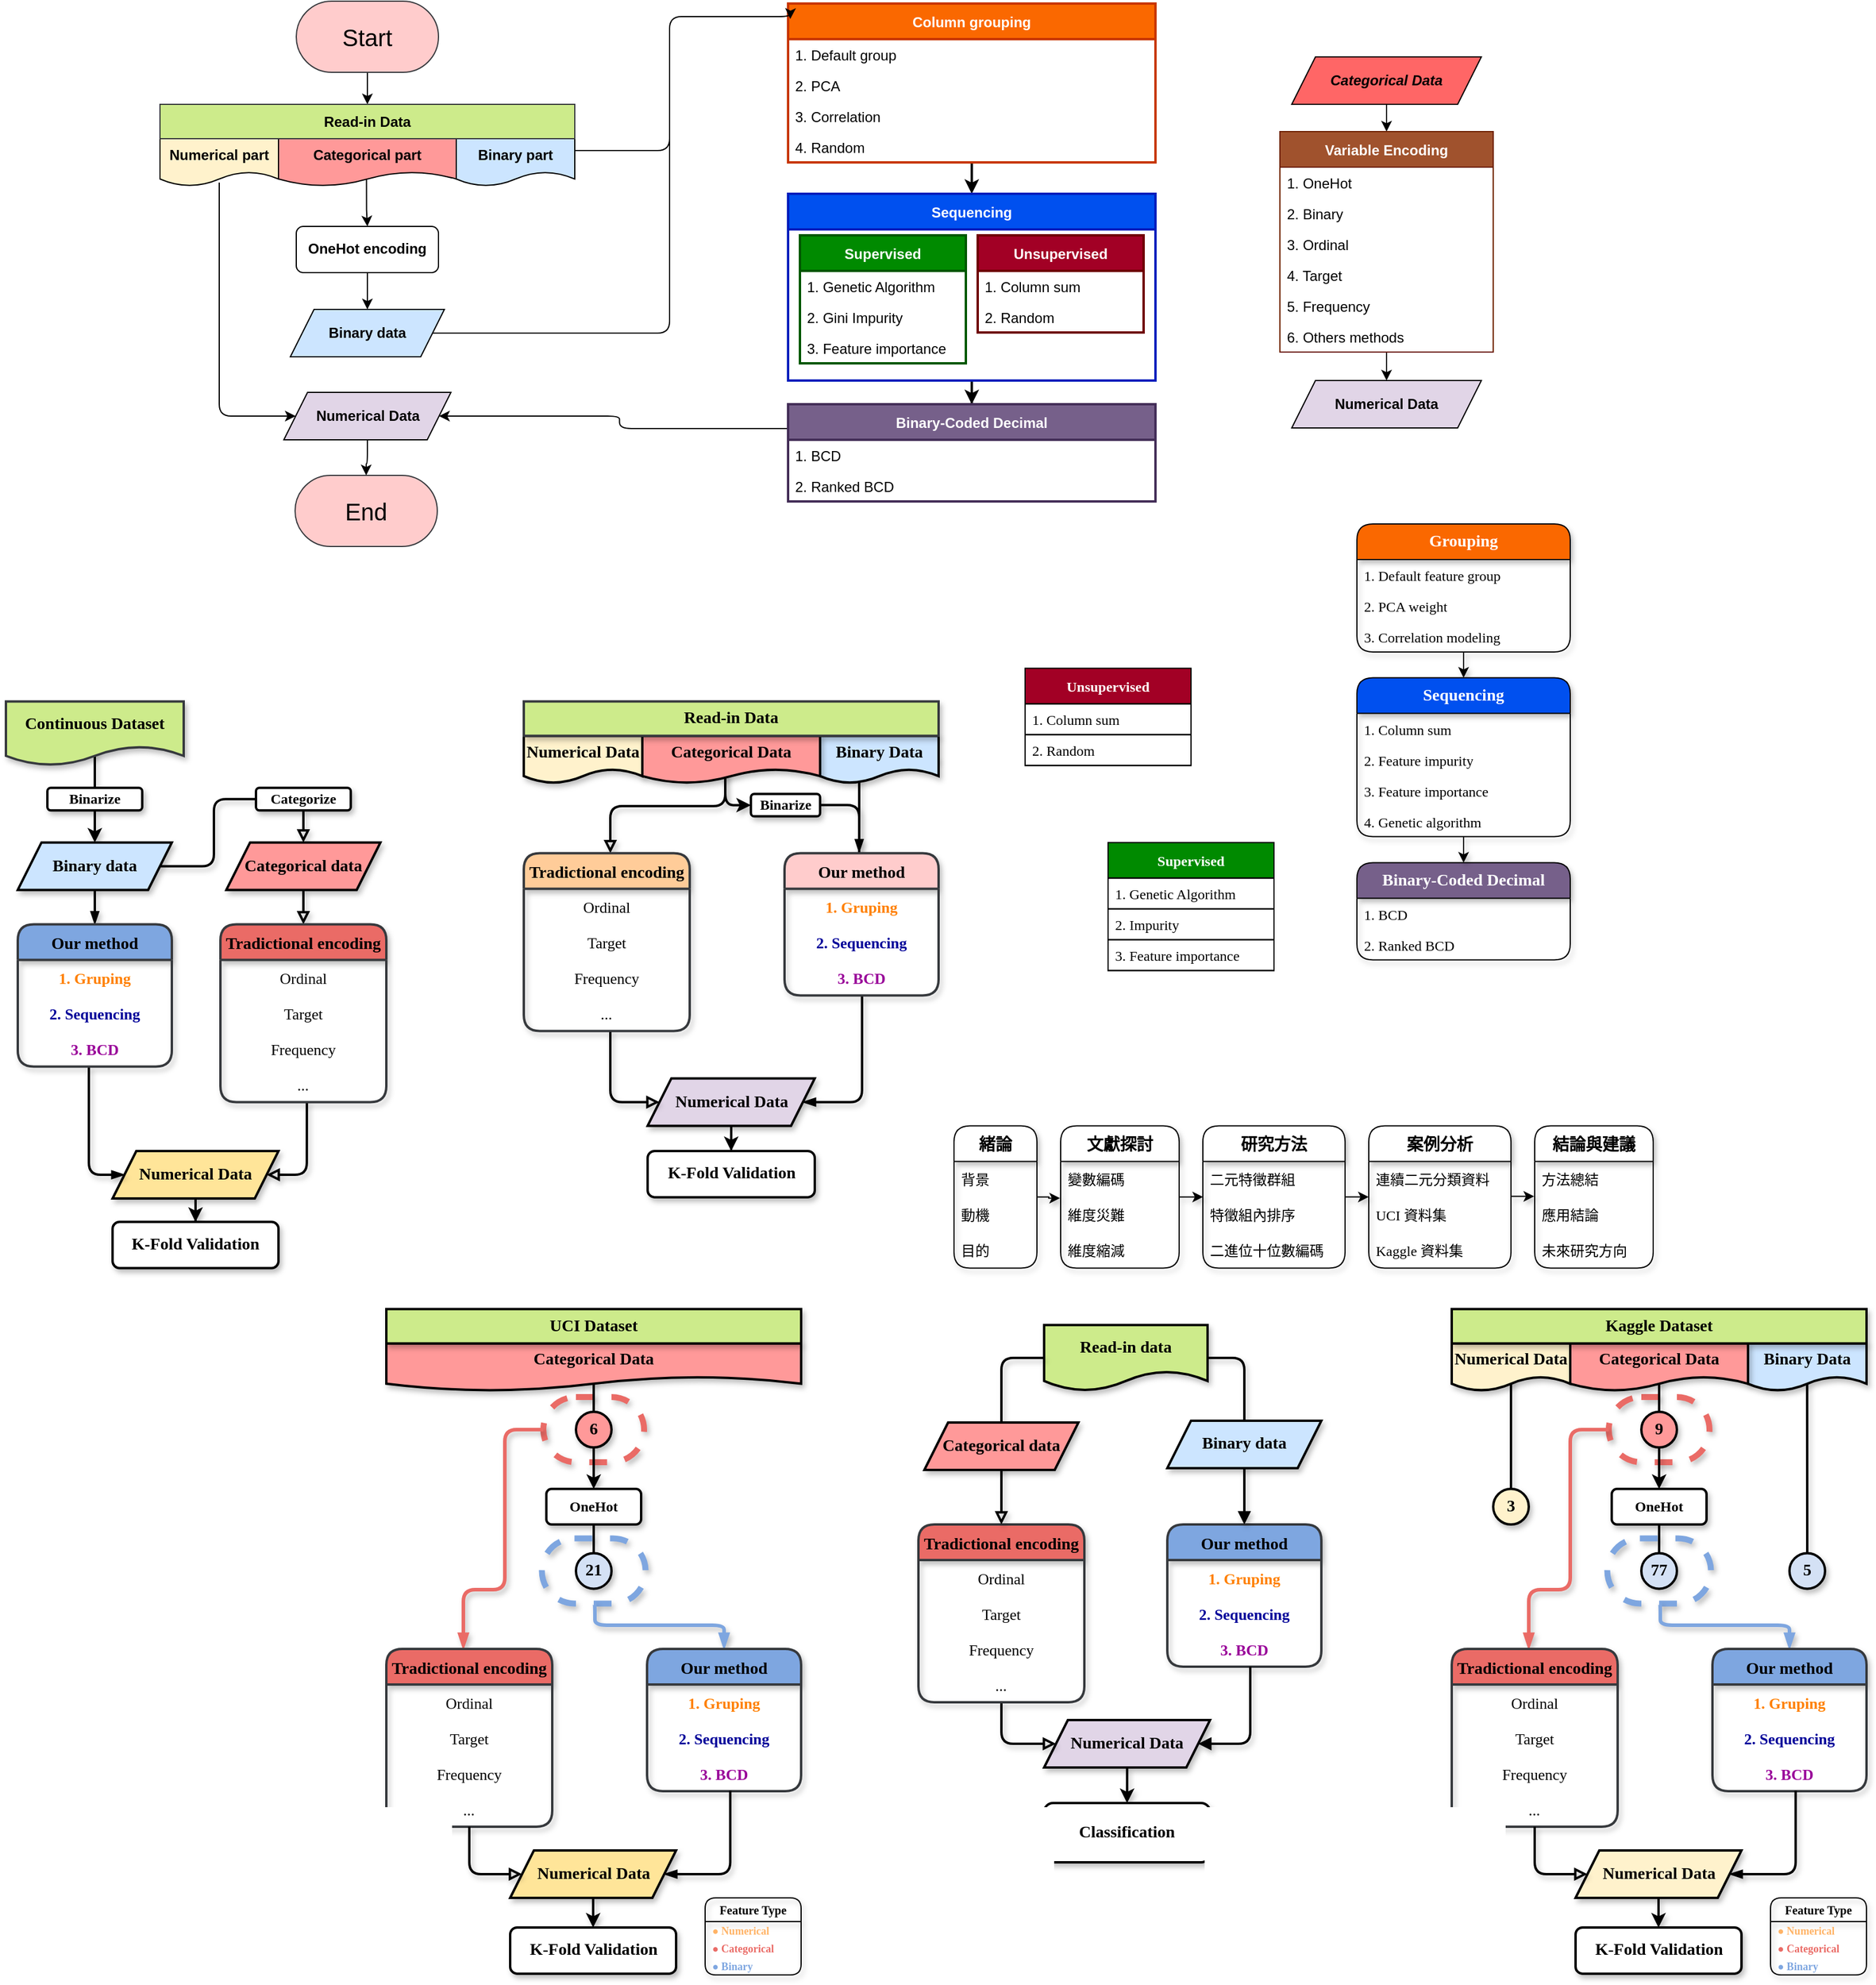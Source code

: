 <mxfile version="20.6.2" type="device"><diagram id="C5RBs43oDa-KdzZeNtuy" name="Page-1"><mxGraphModel dx="1406" dy="818" grid="1" gridSize="10" guides="1" tooltips="1" connect="1" arrows="1" fold="1" page="1" pageScale="1" pageWidth="827" pageHeight="1169" math="0" shadow="0"><root><mxCell id="WIyWlLk6GJQsqaUBKTNV-0"/><mxCell id="WIyWlLk6GJQsqaUBKTNV-1" parent="WIyWlLk6GJQsqaUBKTNV-0"/><mxCell id="HakSazTf6Xmi4sYgS8PX-41" value="" style="rounded=1;whiteSpace=wrap;html=1;shadow=1;labelBackgroundColor=none;labelBorderColor=none;strokeColor=#EA6B66;strokeWidth=5;fontFamily=Times New Roman;fontSize=14;fillColor=none;dashed=1;arcSize=50;" parent="WIyWlLk6GJQsqaUBKTNV-1" vertex="1"><mxGeometry x="1392.5" y="1267.5" width="85" height="55" as="geometry"/></mxCell><mxCell id="HakSazTf6Xmi4sYgS8PX-42" value="" style="rounded=1;whiteSpace=wrap;html=1;shadow=1;labelBackgroundColor=none;labelBorderColor=none;strokeColor=#7EA6E0;strokeWidth=5;fontFamily=Times New Roman;fontSize=14;fillColor=none;dashed=1;arcSize=50;" parent="WIyWlLk6GJQsqaUBKTNV-1" vertex="1"><mxGeometry x="1391.25" y="1386.71" width="87.5" height="55" as="geometry"/></mxCell><mxCell id="HakSazTf6Xmi4sYgS8PX-55" style="edgeStyle=orthogonalEdgeStyle;orthogonalLoop=1;jettySize=auto;html=1;entryX=0.5;entryY=0;entryDx=0;entryDy=0;fontColor=#000000;strokeColor=#7EA6E0;strokeWidth=3;sketch=0;shadow=1;rounded=1;endArrow=blockThin;endFill=1;fontSize=13;fontFamily=Times New Roman;exitX=0.5;exitY=1;exitDx=0;exitDy=0;fillColor=#fad9d5;startArrow=none;startFill=0;" parent="WIyWlLk6GJQsqaUBKTNV-1" source="HakSazTf6Xmi4sYgS8PX-42" target="HakSazTf6Xmi4sYgS8PX-43" edge="1"><mxGeometry relative="1" as="geometry"><mxPoint x="1440" y="1451" as="sourcePoint"/><mxPoint x="1454.9" y="1559.55" as="targetPoint"/><Array as="points"><mxPoint x="1436" y="1460"/><mxPoint x="1545" y="1460"/></Array></mxGeometry></mxCell><mxCell id="HakSazTf6Xmi4sYgS8PX-56" style="edgeStyle=orthogonalEdgeStyle;orthogonalLoop=1;jettySize=auto;html=1;fontColor=#000000;strokeColor=#EA6B66;strokeWidth=3;sketch=0;shadow=1;rounded=1;endArrow=blockThin;endFill=1;fontSize=13;fontFamily=Times New Roman;exitX=0;exitY=0.5;exitDx=0;exitDy=0;fillColor=#fad9d5;startArrow=none;startFill=0;" parent="WIyWlLk6GJQsqaUBKTNV-1" source="HakSazTf6Xmi4sYgS8PX-41" target="HakSazTf6Xmi4sYgS8PX-47" edge="1"><mxGeometry relative="1" as="geometry"><mxPoint x="1277.48" y="1410" as="sourcePoint"/><mxPoint x="1324.98" y="1460" as="targetPoint"/><Array as="points"><mxPoint x="1360" y="1295"/><mxPoint x="1360" y="1430"/><mxPoint x="1325" y="1430"/></Array></mxGeometry></mxCell><mxCell id="HakSazTf6Xmi4sYgS8PX-38" value="" style="edgeStyle=orthogonalEdgeStyle;orthogonalLoop=1;jettySize=auto;html=1;fontColor=#000000;strokeColor=#000000;strokeWidth=2;sketch=0;shadow=1;rounded=1;startArrow=none;startFill=0;endArrow=none;endFill=1;fontSize=13;fontFamily=Times New Roman;exitX=0.5;exitY=1;exitDx=0;exitDy=0;entryX=0;entryY=0.5;entryDx=0;entryDy=0;labelBorderColor=none;" parent="WIyWlLk6GJQsqaUBKTNV-1" source="HakSazTf6Xmi4sYgS8PX-23" target="HakSazTf6Xmi4sYgS8PX-39" edge="1"><mxGeometry relative="1" as="geometry"><Array as="points"/><mxPoint x="1395" y="1240" as="sourcePoint"/><mxPoint x="1394.999" y="1347.99" as="targetPoint"/></mxGeometry></mxCell><mxCell id="HakSazTf6Xmi4sYgS8PX-35" value="" style="edgeStyle=orthogonalEdgeStyle;orthogonalLoop=1;jettySize=auto;html=1;fontColor=#000000;strokeColor=#000000;strokeWidth=2;sketch=0;shadow=1;rounded=1;startArrow=none;startFill=0;endArrow=none;endFill=1;fontSize=13;fontFamily=Times New Roman;exitX=0.5;exitY=1;exitDx=0;exitDy=0;entryX=0;entryY=0.5;entryDx=0;entryDy=0;labelBorderColor=none;" parent="WIyWlLk6GJQsqaUBKTNV-1" source="HakSazTf6Xmi4sYgS8PX-27" target="HakSazTf6Xmi4sYgS8PX-34" edge="1"><mxGeometry relative="1" as="geometry"><Array as="points"><mxPoint x="1435" y="1409"/><mxPoint x="1435" y="1409"/></Array><mxPoint x="1414.95" y="1353.52" as="sourcePoint"/><mxPoint x="1414.2" y="1427.91" as="targetPoint"/></mxGeometry></mxCell><mxCell id="HakSazTf6Xmi4sYgS8PX-31" value="" style="edgeStyle=orthogonalEdgeStyle;orthogonalLoop=1;jettySize=auto;html=1;fontColor=#000000;strokeColor=#000000;strokeWidth=2;sketch=0;shadow=1;rounded=1;startArrow=none;startFill=0;endArrow=none;endFill=1;fontSize=13;fontFamily=Times New Roman;exitX=0.499;exitY=0.844;exitDx=0;exitDy=0;exitPerimeter=0;labelBorderColor=none;" parent="WIyWlLk6GJQsqaUBKTNV-1" source="HakSazTf6Xmi4sYgS8PX-21" target="HakSazTf6Xmi4sYgS8PX-32" edge="1"><mxGeometry relative="1" as="geometry"><Array as="points"><mxPoint x="1560" y="1268"/></Array><mxPoint x="1560.75" y="1224.61" as="sourcePoint"/><mxPoint x="1559.999" y="1358" as="targetPoint"/></mxGeometry></mxCell><mxCell id="HakSazTf6Xmi4sYgS8PX-32" value="5" style="ellipse;whiteSpace=wrap;html=1;aspect=fixed;shadow=1;labelBackgroundColor=none;fontFamily=Times New Roman;fontSize=14;direction=south;strokeWidth=2;fillColor=#D4E1F5;fontStyle=1;labelBorderColor=none;" parent="WIyWlLk6GJQsqaUBKTNV-1" vertex="1"><mxGeometry x="1545" y="1399.21" width="30" height="30" as="geometry"/></mxCell><mxCell id="HakSazTf6Xmi4sYgS8PX-30" value="" style="edgeStyle=orthogonalEdgeStyle;orthogonalLoop=1;jettySize=auto;html=1;fontColor=#000000;strokeColor=#000000;strokeWidth=2;sketch=0;shadow=1;rounded=1;startArrow=none;startFill=0;endArrow=classic;endFill=1;fontSize=13;fontFamily=Times New Roman;exitX=1;exitY=0.5;exitDx=0;exitDy=0;entryX=0.5;entryY=0;entryDx=0;entryDy=0;labelBorderColor=none;" parent="WIyWlLk6GJQsqaUBKTNV-1" source="HakSazTf6Xmi4sYgS8PX-39" target="HakSazTf6Xmi4sYgS8PX-27" edge="1"><mxGeometry relative="1" as="geometry"><Array as="points"/><mxPoint x="1435.35" y="1235.67" as="sourcePoint"/><mxPoint x="1440" y="1310" as="targetPoint"/></mxGeometry></mxCell><mxCell id="HakSazTf6Xmi4sYgS8PX-29" value="" style="edgeStyle=orthogonalEdgeStyle;orthogonalLoop=1;jettySize=auto;html=1;fontColor=#000000;strokeColor=#000000;strokeWidth=2;sketch=0;shadow=1;rounded=1;startArrow=none;startFill=0;endArrow=none;endFill=1;fontSize=13;fontFamily=Times New Roman;exitX=0.5;exitY=0.693;exitDx=0;exitDy=0;exitPerimeter=0;entryX=0;entryY=0.5;entryDx=0;entryDy=0;labelBorderColor=none;" parent="WIyWlLk6GJQsqaUBKTNV-1" source="HakSazTf6Xmi4sYgS8PX-20" target="HakSazTf6Xmi4sYgS8PX-28" edge="1"><mxGeometry relative="1" as="geometry"><Array as="points"/><mxPoint x="1310.75" y="1224.61" as="sourcePoint"/><mxPoint x="1309.999" y="1358" as="targetPoint"/></mxGeometry></mxCell><mxCell id="LXW2Xorpcq6iWWIyBUDd-0" value="End" style="rounded=1;whiteSpace=wrap;html=1;arcSize=50;fontSize=20;fillColor=#ffcccc;strokeColor=#36393d;fontStyle=0" parent="WIyWlLk6GJQsqaUBKTNV-1" vertex="1"><mxGeometry x="284" y="490.0" width="120" height="60" as="geometry"/></mxCell><mxCell id="jtyRlh11ROB8_dPjuYXp-7" style="edgeStyle=orthogonalEdgeStyle;rounded=0;orthogonalLoop=1;jettySize=auto;html=1;entryX=0.5;entryY=0;entryDx=0;entryDy=0;" parent="WIyWlLk6GJQsqaUBKTNV-1" source="LXW2Xorpcq6iWWIyBUDd-7" target="jtyRlh11ROB8_dPjuYXp-34" edge="1"><mxGeometry relative="1" as="geometry"><mxPoint x="345" y="189" as="targetPoint"/></mxGeometry></mxCell><mxCell id="LXW2Xorpcq6iWWIyBUDd-7" value="Start" style="rounded=1;whiteSpace=wrap;html=1;arcSize=50;fontSize=20;fillColor=#ffcccc;strokeColor=#36393d;fontStyle=0" parent="WIyWlLk6GJQsqaUBKTNV-1" vertex="1"><mxGeometry x="285" y="90" width="120" height="60" as="geometry"/></mxCell><mxCell id="jtyRlh11ROB8_dPjuYXp-10" style="edgeStyle=orthogonalEdgeStyle;rounded=1;orthogonalLoop=1;jettySize=auto;html=1;exitX=1;exitY=0.5;exitDx=0;exitDy=0;strokeColor=default;endFill=0;anchorPointDirection=1;endArrow=none;" parent="WIyWlLk6GJQsqaUBKTNV-1" source="LXW2Xorpcq6iWWIyBUDd-11" edge="1"><mxGeometry relative="1" as="geometry"><mxPoint x="600" y="190" as="targetPoint"/><Array as="points"><mxPoint x="600" y="370"/></Array></mxGeometry></mxCell><mxCell id="LXW2Xorpcq6iWWIyBUDd-11" value="Binary data" style="shape=parallelogram;perimeter=parallelogramPerimeter;whiteSpace=wrap;html=1;fixedSize=1;fillColor=#cce5ff;fontStyle=1" parent="WIyWlLk6GJQsqaUBKTNV-1" vertex="1"><mxGeometry x="280" y="350" width="130" height="40" as="geometry"/></mxCell><mxCell id="pE0J2Xnm-SNDA-2AuHpZ-0" style="edgeStyle=orthogonalEdgeStyle;rounded=0;orthogonalLoop=1;jettySize=auto;html=1;entryX=0.5;entryY=0;entryDx=0;entryDy=0;strokeWidth=2;" parent="WIyWlLk6GJQsqaUBKTNV-1" source="LXW2Xorpcq6iWWIyBUDd-28" target="Igf9s9R7HYdhKMi6ysMm-11" edge="1"><mxGeometry relative="1" as="geometry"/></mxCell><mxCell id="LXW2Xorpcq6iWWIyBUDd-28" value="Column grouping" style="swimlane;fontStyle=1;childLayout=stackLayout;horizontal=1;startSize=30;horizontalStack=0;resizeParent=1;resizeParentMax=0;resizeLast=0;collapsible=1;marginBottom=0;fillColor=#fa6800;strokeColor=#C73500;fontColor=#FFFFFF;strokeWidth=2;" parent="WIyWlLk6GJQsqaUBKTNV-1" vertex="1"><mxGeometry x="700" y="92" width="310" height="134" as="geometry"><mxRectangle x="384" y="20" width="120" height="26" as="alternateBounds"/></mxGeometry></mxCell><mxCell id="LXW2Xorpcq6iWWIyBUDd-29" value="1. Default group" style="text;strokeColor=none;fillColor=none;align=left;verticalAlign=top;spacingLeft=4;spacingRight=4;overflow=hidden;rotatable=0;points=[[0,0.5],[1,0.5]];portConstraint=eastwest;strokeWidth=2;" parent="LXW2Xorpcq6iWWIyBUDd-28" vertex="1"><mxGeometry y="30" width="310" height="26" as="geometry"/></mxCell><mxCell id="LXW2Xorpcq6iWWIyBUDd-40" value="2. PCA" style="text;strokeColor=none;fillColor=none;align=left;verticalAlign=top;spacingLeft=4;spacingRight=4;overflow=hidden;rotatable=0;points=[[0,0.5],[1,0.5]];portConstraint=eastwest;strokeWidth=2;" parent="LXW2Xorpcq6iWWIyBUDd-28" vertex="1"><mxGeometry y="56" width="310" height="26" as="geometry"/></mxCell><mxCell id="vCXoWLfJSO1_o9SCKneT-0" value="3. Correlation" style="text;strokeColor=none;fillColor=none;align=left;verticalAlign=top;spacingLeft=4;spacingRight=4;overflow=hidden;rotatable=0;points=[[0,0.5],[1,0.5]];portConstraint=eastwest;strokeWidth=2;" parent="LXW2Xorpcq6iWWIyBUDd-28" vertex="1"><mxGeometry y="82" width="310" height="26" as="geometry"/></mxCell><mxCell id="Igf9s9R7HYdhKMi6ysMm-5" value="4. Random" style="text;strokeColor=none;fillColor=none;align=left;verticalAlign=top;spacingLeft=4;spacingRight=4;overflow=hidden;rotatable=0;points=[[0,0.5],[1,0.5]];portConstraint=eastwest;strokeWidth=2;" parent="LXW2Xorpcq6iWWIyBUDd-28" vertex="1"><mxGeometry y="108" width="310" height="26" as="geometry"/></mxCell><mxCell id="jtyRlh11ROB8_dPjuYXp-22" value="" style="edgeStyle=orthogonalEdgeStyle;rounded=1;orthogonalLoop=1;jettySize=auto;html=1;" parent="WIyWlLk6GJQsqaUBKTNV-1" source="LXW2Xorpcq6iWWIyBUDd-67" target="LXW2Xorpcq6iWWIyBUDd-0" edge="1"><mxGeometry relative="1" as="geometry"><mxPoint x="345" y="491.59" as="targetPoint"/></mxGeometry></mxCell><mxCell id="LXW2Xorpcq6iWWIyBUDd-67" value="&lt;span style=&quot;text-align: left;&quot;&gt;&lt;span style=&quot;font-style: normal;&quot;&gt;Numerical Data&lt;/span&gt;&lt;/span&gt;" style="shape=parallelogram;perimeter=parallelogramPerimeter;whiteSpace=wrap;html=1;fixedSize=1;fillColor=#e1d5e7;fontStyle=3;strokeColor=#000000;" parent="WIyWlLk6GJQsqaUBKTNV-1" vertex="1"><mxGeometry x="274.5" y="420" width="141" height="40" as="geometry"/></mxCell><mxCell id="Igf9s9R7HYdhKMi6ysMm-43" style="edgeStyle=orthogonalEdgeStyle;rounded=0;orthogonalLoop=1;jettySize=auto;html=1;strokeWidth=2;" parent="WIyWlLk6GJQsqaUBKTNV-1" source="Igf9s9R7HYdhKMi6ysMm-11" target="Igf9s9R7HYdhKMi6ysMm-39" edge="1"><mxGeometry relative="1" as="geometry"/></mxCell><mxCell id="Igf9s9R7HYdhKMi6ysMm-11" value="Sequencing" style="swimlane;startSize=30;fontStyle=1;fillColor=#0050ef;strokeColor=#001DBC;fontColor=#ffffff;strokeWidth=2;" parent="WIyWlLk6GJQsqaUBKTNV-1" vertex="1"><mxGeometry x="700" y="252.5" width="310" height="157.5" as="geometry"/></mxCell><mxCell id="Igf9s9R7HYdhKMi6ysMm-21" value="Supervised" style="swimlane;fontStyle=1;childLayout=stackLayout;horizontal=1;startSize=30;horizontalStack=0;resizeParent=1;resizeParentMax=0;resizeLast=0;collapsible=1;marginBottom=0;fillColor=#008a00;strokeColor=#005700;fontColor=#ffffff;strokeWidth=2;" parent="Igf9s9R7HYdhKMi6ysMm-11" vertex="1"><mxGeometry x="10" y="35" width="140" height="108" as="geometry"><mxRectangle x="610" y="225" width="120" height="26" as="alternateBounds"/></mxGeometry></mxCell><mxCell id="Igf9s9R7HYdhKMi6ysMm-22" value="1. Genetic Algorithm" style="text;strokeColor=none;fillColor=none;align=left;verticalAlign=top;spacingLeft=4;spacingRight=4;overflow=hidden;rotatable=0;points=[[0,0.5],[1,0.5]];portConstraint=eastwest;strokeWidth=2;" parent="Igf9s9R7HYdhKMi6ysMm-21" vertex="1"><mxGeometry y="30" width="140" height="26" as="geometry"/></mxCell><mxCell id="Igf9s9R7HYdhKMi6ysMm-23" value="2. Gini Impurity" style="text;strokeColor=none;fillColor=none;align=left;verticalAlign=top;spacingLeft=4;spacingRight=4;overflow=hidden;rotatable=0;points=[[0,0.5],[1,0.5]];portConstraint=eastwest;strokeWidth=2;" parent="Igf9s9R7HYdhKMi6ysMm-21" vertex="1"><mxGeometry y="56" width="140" height="26" as="geometry"/></mxCell><mxCell id="ZHnuX_E7N0LM38JET7Q7-0" value="3. Feature importance" style="text;strokeColor=none;fillColor=none;align=left;verticalAlign=top;spacingLeft=4;spacingRight=4;overflow=hidden;rotatable=0;points=[[0,0.5],[1,0.5]];portConstraint=eastwest;strokeWidth=2;" parent="Igf9s9R7HYdhKMi6ysMm-21" vertex="1"><mxGeometry y="82" width="140" height="26" as="geometry"/></mxCell><mxCell id="Igf9s9R7HYdhKMi6ysMm-25" value="Unsupervised" style="swimlane;fontStyle=1;childLayout=stackLayout;horizontal=1;startSize=30;horizontalStack=0;resizeParent=1;resizeParentMax=0;resizeLast=0;collapsible=1;marginBottom=0;fillColor=#a20025;strokeColor=#6F0000;fontColor=#ffffff;strokeWidth=2;" parent="Igf9s9R7HYdhKMi6ysMm-11" vertex="1"><mxGeometry x="160" y="35" width="140" height="82" as="geometry"><mxRectangle x="610" y="225" width="120" height="26" as="alternateBounds"/></mxGeometry></mxCell><mxCell id="Igf9s9R7HYdhKMi6ysMm-26" value="1. Column sum" style="text;strokeColor=none;fillColor=none;align=left;verticalAlign=top;spacingLeft=4;spacingRight=4;overflow=hidden;rotatable=0;points=[[0,0.5],[1,0.5]];portConstraint=eastwest;strokeWidth=2;" parent="Igf9s9R7HYdhKMi6ysMm-25" vertex="1"><mxGeometry y="30" width="140" height="26" as="geometry"/></mxCell><mxCell id="Igf9s9R7HYdhKMi6ysMm-28" value="2. Random" style="text;strokeColor=none;fillColor=none;align=left;verticalAlign=top;spacingLeft=4;spacingRight=4;overflow=hidden;rotatable=0;points=[[0,0.5],[1,0.5]];portConstraint=eastwest;strokeWidth=2;" parent="Igf9s9R7HYdhKMi6ysMm-25" vertex="1"><mxGeometry y="56" width="140" height="26" as="geometry"/></mxCell><mxCell id="jtyRlh11ROB8_dPjuYXp-35" style="edgeStyle=orthogonalEdgeStyle;rounded=1;orthogonalLoop=1;jettySize=auto;html=1;exitX=0;exitY=0.25;exitDx=0;exitDy=0;strokeColor=default;endArrow=classic;endFill=1;entryX=1;entryY=0.5;entryDx=0;entryDy=0;" parent="WIyWlLk6GJQsqaUBKTNV-1" source="Igf9s9R7HYdhKMi6ysMm-39" target="LXW2Xorpcq6iWWIyBUDd-67" edge="1"><mxGeometry relative="1" as="geometry"><mxPoint x="460" y="490" as="targetPoint"/><Array as="points"/></mxGeometry></mxCell><mxCell id="Igf9s9R7HYdhKMi6ysMm-39" value="Binary-Coded Decimal" style="swimlane;fontStyle=1;childLayout=stackLayout;horizontal=1;startSize=30;horizontalStack=0;resizeParent=1;resizeParentMax=0;resizeLast=0;collapsible=1;marginBottom=0;fillColor=#76608a;strokeColor=#432D57;fontColor=#ffffff;strokeWidth=2;" parent="WIyWlLk6GJQsqaUBKTNV-1" vertex="1"><mxGeometry x="700" y="430" width="310" height="82" as="geometry"><mxRectangle x="610" y="225" width="120" height="26" as="alternateBounds"/></mxGeometry></mxCell><mxCell id="Igf9s9R7HYdhKMi6ysMm-40" value="1. BCD " style="text;strokeColor=none;fillColor=none;align=left;verticalAlign=top;spacingLeft=4;spacingRight=4;overflow=hidden;rotatable=0;points=[[0,0.5],[1,0.5]];portConstraint=eastwest;strokeWidth=2;" parent="Igf9s9R7HYdhKMi6ysMm-39" vertex="1"><mxGeometry y="30" width="310" height="26" as="geometry"/></mxCell><mxCell id="Igf9s9R7HYdhKMi6ysMm-41" value="2. Ranked BCD" style="text;strokeColor=none;fillColor=none;align=left;verticalAlign=top;spacingLeft=4;spacingRight=4;overflow=hidden;rotatable=0;points=[[0,0.5],[1,0.5]];portConstraint=eastwest;strokeWidth=2;" parent="Igf9s9R7HYdhKMi6ysMm-39" vertex="1"><mxGeometry y="56" width="310" height="26" as="geometry"/></mxCell><mxCell id="ZHnuX_E7N0LM38JET7Q7-17" value="" style="edgeStyle=orthogonalEdgeStyle;rounded=0;orthogonalLoop=1;jettySize=auto;html=1;" parent="WIyWlLk6GJQsqaUBKTNV-1" source="ZHnuX_E7N0LM38JET7Q7-2" target="ZHnuX_E7N0LM38JET7Q7-7" edge="1"><mxGeometry relative="1" as="geometry"/></mxCell><mxCell id="ZHnuX_E7N0LM38JET7Q7-2" value="Categorical Data" style="shape=parallelogram;perimeter=parallelogramPerimeter;whiteSpace=wrap;html=1;fixedSize=1;fillColor=#FF6666;fontStyle=3" parent="WIyWlLk6GJQsqaUBKTNV-1" vertex="1"><mxGeometry x="1125" y="137" width="160" height="40" as="geometry"/></mxCell><mxCell id="jtyRlh11ROB8_dPjuYXp-14" style="edgeStyle=orthogonalEdgeStyle;rounded=1;orthogonalLoop=1;jettySize=auto;html=1;entryX=0;entryY=0.5;entryDx=0;entryDy=0;exitX=0.5;exitY=0.925;exitDx=0;exitDy=0;exitPerimeter=0;endArrow=classic;endFill=1;" parent="WIyWlLk6GJQsqaUBKTNV-1" source="ZHnuX_E7N0LM38JET7Q7-3" target="LXW2Xorpcq6iWWIyBUDd-67" edge="1"><mxGeometry relative="1" as="geometry"><Array as="points"><mxPoint x="220" y="440"/></Array></mxGeometry></mxCell><mxCell id="ZHnuX_E7N0LM38JET7Q7-3" value="&lt;b&gt;Numerical part&lt;/b&gt;" style="shape=document;whiteSpace=wrap;html=1;boundedLbl=1;fontFamily=Helvetica;fontSize=12;fontColor=default;align=center;strokeColor=#000000;fillColor=#fff2cc;" parent="WIyWlLk6GJQsqaUBKTNV-1" vertex="1"><mxGeometry x="170" y="206" width="100" height="40" as="geometry"/></mxCell><mxCell id="yr26iW7ESLN6CjTI4wyb-2" style="edgeStyle=orthogonalEdgeStyle;rounded=1;orthogonalLoop=1;jettySize=auto;html=1;entryX=0.006;entryY=0.097;entryDx=0;entryDy=0;entryPerimeter=0;endArrow=classic;endFill=1;exitX=1;exitY=0.25;exitDx=0;exitDy=0;" parent="WIyWlLk6GJQsqaUBKTNV-1" source="ZHnuX_E7N0LM38JET7Q7-4" target="LXW2Xorpcq6iWWIyBUDd-28" edge="1"><mxGeometry relative="1" as="geometry"><Array as="points"><mxPoint x="600" y="216"/><mxPoint x="600" y="103"/></Array></mxGeometry></mxCell><mxCell id="ZHnuX_E7N0LM38JET7Q7-4" value="&lt;b&gt;Binary part&lt;/b&gt;" style="shape=document;whiteSpace=wrap;html=1;boundedLbl=1;fontFamily=Helvetica;fontSize=12;fontColor=default;align=center;strokeColor=default;fillColor=#cce5ff;" parent="WIyWlLk6GJQsqaUBKTNV-1" vertex="1"><mxGeometry x="420" y="206" width="100" height="40" as="geometry"/></mxCell><mxCell id="jtyRlh11ROB8_dPjuYXp-1" value="" style="edgeStyle=orthogonalEdgeStyle;rounded=0;orthogonalLoop=1;jettySize=auto;html=1;" parent="WIyWlLk6GJQsqaUBKTNV-1" source="ZHnuX_E7N0LM38JET7Q7-6" target="LXW2Xorpcq6iWWIyBUDd-11" edge="1"><mxGeometry relative="1" as="geometry"/></mxCell><mxCell id="ZHnuX_E7N0LM38JET7Q7-6" value="OneHot encoding" style="rounded=1;whiteSpace=wrap;html=1;fontSize=12;glass=0;strokeWidth=1;shadow=0;fontStyle=1" parent="WIyWlLk6GJQsqaUBKTNV-1" vertex="1"><mxGeometry x="285" y="280" width="120" height="38.94" as="geometry"/></mxCell><mxCell id="ZHnuX_E7N0LM38JET7Q7-18" value="" style="edgeStyle=orthogonalEdgeStyle;rounded=0;orthogonalLoop=1;jettySize=auto;html=1;" parent="WIyWlLk6GJQsqaUBKTNV-1" source="ZHnuX_E7N0LM38JET7Q7-7" target="ZHnuX_E7N0LM38JET7Q7-15" edge="1"><mxGeometry relative="1" as="geometry"/></mxCell><mxCell id="ZHnuX_E7N0LM38JET7Q7-7" value="Variable Encoding" style="swimlane;fontStyle=1;childLayout=stackLayout;horizontal=1;startSize=30;horizontalStack=0;resizeParent=1;resizeParentMax=0;resizeLast=0;collapsible=1;marginBottom=0;fillColor=#a0522d;strokeColor=#6D1F00;fontColor=#ffffff;" parent="WIyWlLk6GJQsqaUBKTNV-1" vertex="1"><mxGeometry x="1115" y="200" width="180" height="186" as="geometry"><mxRectangle x="610" y="225" width="120" height="26" as="alternateBounds"/></mxGeometry></mxCell><mxCell id="ZHnuX_E7N0LM38JET7Q7-8" value="1. OneHot " style="text;strokeColor=none;fillColor=none;align=left;verticalAlign=top;spacingLeft=4;spacingRight=4;overflow=hidden;rotatable=0;points=[[0,0.5],[1,0.5]];portConstraint=eastwest;" parent="ZHnuX_E7N0LM38JET7Q7-7" vertex="1"><mxGeometry y="30" width="180" height="26" as="geometry"/></mxCell><mxCell id="ZHnuX_E7N0LM38JET7Q7-9" value="2. Binary" style="text;strokeColor=none;fillColor=none;align=left;verticalAlign=top;spacingLeft=4;spacingRight=4;overflow=hidden;rotatable=0;points=[[0,0.5],[1,0.5]];portConstraint=eastwest;" parent="ZHnuX_E7N0LM38JET7Q7-7" vertex="1"><mxGeometry y="56" width="180" height="26" as="geometry"/></mxCell><mxCell id="ZHnuX_E7N0LM38JET7Q7-10" value="3. Ordinal" style="text;strokeColor=none;fillColor=none;align=left;verticalAlign=top;spacingLeft=4;spacingRight=4;overflow=hidden;rotatable=0;points=[[0,0.5],[1,0.5]];portConstraint=eastwest;" parent="ZHnuX_E7N0LM38JET7Q7-7" vertex="1"><mxGeometry y="82" width="180" height="26" as="geometry"/></mxCell><mxCell id="ZHnuX_E7N0LM38JET7Q7-11" value="4. Target" style="text;strokeColor=none;fillColor=none;align=left;verticalAlign=top;spacingLeft=4;spacingRight=4;overflow=hidden;rotatable=0;points=[[0,0.5],[1,0.5]];portConstraint=eastwest;" parent="ZHnuX_E7N0LM38JET7Q7-7" vertex="1"><mxGeometry y="108" width="180" height="26" as="geometry"/></mxCell><mxCell id="ZHnuX_E7N0LM38JET7Q7-14" value="5. Frequency" style="text;strokeColor=none;fillColor=none;align=left;verticalAlign=top;spacingLeft=4;spacingRight=4;overflow=hidden;rotatable=0;points=[[0,0.5],[1,0.5]];portConstraint=eastwest;" parent="ZHnuX_E7N0LM38JET7Q7-7" vertex="1"><mxGeometry y="134" width="180" height="26" as="geometry"/></mxCell><mxCell id="ZHnuX_E7N0LM38JET7Q7-20" value="6. Others methods" style="text;strokeColor=none;fillColor=none;align=left;verticalAlign=top;spacingLeft=4;spacingRight=4;overflow=hidden;rotatable=0;points=[[0,0.5],[1,0.5]];portConstraint=eastwest;" parent="ZHnuX_E7N0LM38JET7Q7-7" vertex="1"><mxGeometry y="160" width="180" height="26" as="geometry"/></mxCell><mxCell id="ZHnuX_E7N0LM38JET7Q7-15" value="&lt;span style=&quot;font-style: normal; text-align: left;&quot;&gt;Numerical Data&lt;/span&gt;" style="shape=parallelogram;perimeter=parallelogramPerimeter;whiteSpace=wrap;html=1;fixedSize=1;fillColor=#e1d5e7;fontStyle=3;strokeColor=#000000;" parent="WIyWlLk6GJQsqaUBKTNV-1" vertex="1"><mxGeometry x="1125" y="410" width="160" height="40" as="geometry"/></mxCell><mxCell id="jtyRlh11ROB8_dPjuYXp-2" value="" style="edgeStyle=orthogonalEdgeStyle;rounded=0;orthogonalLoop=1;jettySize=auto;html=1;exitX=0.495;exitY=0.854;exitDx=0;exitDy=0;exitPerimeter=0;" parent="WIyWlLk6GJQsqaUBKTNV-1" source="jtyRlh11ROB8_dPjuYXp-0" target="ZHnuX_E7N0LM38JET7Q7-6" edge="1"><mxGeometry relative="1" as="geometry"/></mxCell><mxCell id="jtyRlh11ROB8_dPjuYXp-0" value="&lt;b&gt;Categorical part&lt;/b&gt;" style="shape=document;whiteSpace=wrap;html=1;boundedLbl=1;fontFamily=Helvetica;fontSize=12;align=center;strokeColor=#000000;fillColor=#FF9999;" parent="WIyWlLk6GJQsqaUBKTNV-1" vertex="1"><mxGeometry x="270" y="206" width="150" height="40" as="geometry"/></mxCell><mxCell id="jtyRlh11ROB8_dPjuYXp-34" value="Read-in Data" style="rounded=0;whiteSpace=wrap;html=1;strokeColor=#36393d;fillColor=#cdeb8b;fontStyle=1" parent="WIyWlLk6GJQsqaUBKTNV-1" vertex="1"><mxGeometry x="170" y="177" width="350" height="29" as="geometry"/></mxCell><mxCell id="tAk2v4RIAFTzkGkOyTKp-6" value="" style="edgeStyle=orthogonalEdgeStyle;orthogonalLoop=1;jettySize=auto;html=1;rounded=1;exitX=0.5;exitY=0;exitDx=0;exitDy=0;strokeWidth=2;endArrow=none;endFill=0;fontSize=12;fontFamily=Times New Roman;shadow=1;" parent="WIyWlLk6GJQsqaUBKTNV-1" source="tAk2v4RIAFTzkGkOyTKp-4" target="tAk2v4RIAFTzkGkOyTKp-5" edge="1"><mxGeometry relative="1" as="geometry"><Array as="points"><mxPoint x="115" y="684.72"/><mxPoint x="115" y="684.72"/></Array></mxGeometry></mxCell><mxCell id="tAk2v4RIAFTzkGkOyTKp-4" value="&lt;b style=&quot;font-size: 14px;&quot;&gt;Continuous Dataset&lt;/b&gt;" style="shape=document;whiteSpace=wrap;html=1;boundedLbl=1;fontFamily=Times New Roman;fontSize=14;align=center;strokeColor=#36393d;fillColor=#cdeb8b;strokeWidth=2;shadow=1;" parent="WIyWlLk6GJQsqaUBKTNV-1" vertex="1"><mxGeometry x="40" y="680.72" width="150" height="54" as="geometry"/></mxCell><mxCell id="tAk2v4RIAFTzkGkOyTKp-25" value="" style="edgeStyle=orthogonalEdgeStyle;rounded=1;orthogonalLoop=1;jettySize=auto;html=1;fontColor=#000000;strokeWidth=2;fontSize=12;fontFamily=Times New Roman;shadow=1;" parent="WIyWlLk6GJQsqaUBKTNV-1" source="tAk2v4RIAFTzkGkOyTKp-5" target="tAk2v4RIAFTzkGkOyTKp-15" edge="1"><mxGeometry relative="1" as="geometry"/></mxCell><mxCell id="tAk2v4RIAFTzkGkOyTKp-5" value="Binarize" style="rounded=1;whiteSpace=wrap;html=1;fontSize=12;glass=0;strokeWidth=2;shadow=1;fontStyle=1;fontFamily=Times New Roman;" parent="WIyWlLk6GJQsqaUBKTNV-1" vertex="1"><mxGeometry x="75" y="753.66" width="80" height="18.94" as="geometry"/></mxCell><mxCell id="tAk2v4RIAFTzkGkOyTKp-26" value="" style="edgeStyle=orthogonalEdgeStyle;rounded=1;orthogonalLoop=1;jettySize=auto;html=1;fontColor=#000000;entryX=0.5;entryY=0;entryDx=0;entryDy=0;strokeWidth=2;endArrow=block;endFill=0;fontSize=12;fontFamily=Times New Roman;shadow=1;" parent="WIyWlLk6GJQsqaUBKTNV-1" source="tAk2v4RIAFTzkGkOyTKp-7" target="tAk2v4RIAFTzkGkOyTKp-16" edge="1"><mxGeometry relative="1" as="geometry"/></mxCell><mxCell id="tAk2v4RIAFTzkGkOyTKp-7" value="Categorize" style="rounded=1;whiteSpace=wrap;html=1;fontSize=12;glass=0;strokeWidth=2;shadow=1;fontStyle=1;fontFamily=Times New Roman;" parent="WIyWlLk6GJQsqaUBKTNV-1" vertex="1"><mxGeometry x="251" y="753.66" width="80" height="18.94" as="geometry"/></mxCell><mxCell id="tAk2v4RIAFTzkGkOyTKp-27" value="" style="edgeStyle=orthogonalEdgeStyle;rounded=1;orthogonalLoop=1;jettySize=auto;html=1;fontColor=#000000;strokeWidth=2;fontSize=12;fontFamily=Times New Roman;entryX=0.5;entryY=0;entryDx=0;entryDy=0;shadow=1;endArrow=blockThin;endFill=1;" parent="WIyWlLk6GJQsqaUBKTNV-1" source="tAk2v4RIAFTzkGkOyTKp-15" target="HakSazTf6Xmi4sYgS8PX-0" edge="1"><mxGeometry relative="1" as="geometry"><mxPoint x="115" y="854.72" as="targetPoint"/></mxGeometry></mxCell><mxCell id="tAk2v4RIAFTzkGkOyTKp-31" style="edgeStyle=orthogonalEdgeStyle;rounded=1;orthogonalLoop=1;jettySize=auto;html=1;entryX=0;entryY=0.5;entryDx=0;entryDy=0;fontColor=#000000;strokeWidth=2;endArrow=none;endFill=0;fontSize=12;fontFamily=Times New Roman;shadow=1;" parent="WIyWlLk6GJQsqaUBKTNV-1" source="tAk2v4RIAFTzkGkOyTKp-15" target="tAk2v4RIAFTzkGkOyTKp-7" edge="1"><mxGeometry relative="1" as="geometry"/></mxCell><mxCell id="tAk2v4RIAFTzkGkOyTKp-15" value="Binary data" style="shape=parallelogram;perimeter=parallelogramPerimeter;whiteSpace=wrap;html=1;fixedSize=1;fillColor=#cce5ff;fontStyle=1;strokeWidth=2;fontSize=14;fontFamily=Times New Roman;shadow=1;" parent="WIyWlLk6GJQsqaUBKTNV-1" vertex="1"><mxGeometry x="50" y="799.72" width="130" height="40" as="geometry"/></mxCell><mxCell id="tAk2v4RIAFTzkGkOyTKp-28" value="" style="edgeStyle=orthogonalEdgeStyle;rounded=1;orthogonalLoop=1;jettySize=auto;html=1;fontColor=#000000;entryX=0.5;entryY=0;entryDx=0;entryDy=0;strokeWidth=2;endArrow=block;endFill=0;fontSize=12;fontFamily=Times New Roman;shadow=1;" parent="WIyWlLk6GJQsqaUBKTNV-1" source="tAk2v4RIAFTzkGkOyTKp-16" target="HakSazTf6Xmi4sYgS8PX-6" edge="1"><mxGeometry relative="1" as="geometry"><mxPoint x="291" y="854.72" as="targetPoint"/></mxGeometry></mxCell><mxCell id="tAk2v4RIAFTzkGkOyTKp-16" value="Categorical data" style="shape=parallelogram;perimeter=parallelogramPerimeter;whiteSpace=wrap;html=1;fixedSize=1;fillColor=#FF9999;fontStyle=1;strokeColor=#000000;strokeWidth=2;fontSize=14;fontFamily=Times New Roman;shadow=1;" parent="WIyWlLk6GJQsqaUBKTNV-1" vertex="1"><mxGeometry x="226" y="799.72" width="130" height="40" as="geometry"/></mxCell><mxCell id="tAk2v4RIAFTzkGkOyTKp-29" style="edgeStyle=orthogonalEdgeStyle;rounded=1;orthogonalLoop=1;jettySize=auto;html=1;fontColor=#000000;strokeWidth=2;entryX=1;entryY=0.5;entryDx=0;entryDy=0;endArrow=block;endFill=0;fontSize=12;fontFamily=Times New Roman;exitX=0.521;exitY=0.976;exitDx=0;exitDy=0;exitPerimeter=0;shadow=1;" parent="WIyWlLk6GJQsqaUBKTNV-1" source="HakSazTf6Xmi4sYgS8PX-10" target="tAk2v4RIAFTzkGkOyTKp-23" edge="1"><mxGeometry relative="1" as="geometry"><Array as="points"><mxPoint x="294" y="1080"/></Array><mxPoint x="291" y="1004.72" as="sourcePoint"/></mxGeometry></mxCell><mxCell id="XiGAZQVC3uV74ZFdJlPu-3" value="" style="edgeStyle=orthogonalEdgeStyle;rounded=0;orthogonalLoop=1;jettySize=auto;html=1;strokeWidth=2;fontFamily=Times New Roman;fontSize=14;shadow=1;" parent="WIyWlLk6GJQsqaUBKTNV-1" source="tAk2v4RIAFTzkGkOyTKp-23" target="XiGAZQVC3uV74ZFdJlPu-2" edge="1"><mxGeometry relative="1" as="geometry"/></mxCell><mxCell id="tAk2v4RIAFTzkGkOyTKp-23" value="&lt;span style=&quot;text-align: left; font-size: 14px;&quot;&gt;&lt;span style=&quot;font-style: normal; font-size: 14px;&quot;&gt;Numerical Data&lt;/span&gt;&lt;/span&gt;" style="shape=parallelogram;perimeter=parallelogramPerimeter;whiteSpace=wrap;html=1;fixedSize=1;fillColor=#FFE599;fontStyle=3;strokeColor=#000000;strokeWidth=2;fontSize=14;fontFamily=Times New Roman;shadow=1;" parent="WIyWlLk6GJQsqaUBKTNV-1" vertex="1"><mxGeometry x="130" y="1060" width="140" height="40" as="geometry"/></mxCell><mxCell id="tAk2v4RIAFTzkGkOyTKp-30" style="edgeStyle=orthogonalEdgeStyle;rounded=1;orthogonalLoop=1;jettySize=auto;html=1;fontColor=#000000;entryX=0;entryY=0.5;entryDx=0;entryDy=0;strokeWidth=2;fontSize=12;fontFamily=Times New Roman;shadow=1;endArrow=blockThin;endFill=1;" parent="WIyWlLk6GJQsqaUBKTNV-1" source="HakSazTf6Xmi4sYgS8PX-3" target="tAk2v4RIAFTzkGkOyTKp-23" edge="1"><mxGeometry relative="1" as="geometry"><mxPoint x="113.04" y="945.44" as="sourcePoint"/><mxPoint x="216" y="1034.72" as="targetPoint"/><Array as="points"><mxPoint x="110" y="1080"/></Array></mxGeometry></mxCell><mxCell id="tAk2v4RIAFTzkGkOyTKp-60" value="&lt;b style=&quot;font-size: 14px;&quot;&gt;Numerical Data&lt;/b&gt;" style="shape=document;whiteSpace=wrap;html=1;boundedLbl=1;fontFamily=Times New Roman;fontSize=14;fontColor=default;align=center;strokeColor=#000000;fillColor=#fff2cc;strokeWidth=2;shadow=1;" parent="WIyWlLk6GJQsqaUBKTNV-1" vertex="1"><mxGeometry x="477" y="709.72" width="100" height="40" as="geometry"/></mxCell><mxCell id="tAk2v4RIAFTzkGkOyTKp-78" style="edgeStyle=orthogonalEdgeStyle;orthogonalLoop=1;jettySize=auto;html=1;exitX=1;exitY=0.5;exitDx=0;exitDy=0;fontColor=#000000;strokeColor=#000000;strokeWidth=2;sketch=0;shadow=1;rounded=1;endArrow=none;endFill=0;fontSize=13;fontFamily=Times New Roman;" parent="WIyWlLk6GJQsqaUBKTNV-1" source="tAk2v4RIAFTzkGkOyTKp-62" edge="1"><mxGeometry relative="1" as="geometry"><Array as="points"><mxPoint x="760" y="730"/><mxPoint x="760" y="809"/></Array><mxPoint x="760" y="810" as="targetPoint"/></mxGeometry></mxCell><mxCell id="tAk2v4RIAFTzkGkOyTKp-62" value="&lt;b style=&quot;font-size: 14px;&quot;&gt;Binary Data&lt;/b&gt;" style="shape=document;whiteSpace=wrap;html=1;boundedLbl=1;fontFamily=Times New Roman;fontSize=14;fontColor=default;align=center;strokeColor=default;fillColor=#cce5ff;strokeWidth=2;shadow=1;" parent="WIyWlLk6GJQsqaUBKTNV-1" vertex="1"><mxGeometry x="727" y="709.72" width="100" height="40" as="geometry"/></mxCell><mxCell id="tAk2v4RIAFTzkGkOyTKp-77" style="edgeStyle=orthogonalEdgeStyle;orthogonalLoop=1;jettySize=auto;html=1;exitX=0.424;exitY=1.029;exitDx=0;exitDy=0;fontColor=#000000;strokeColor=#000000;strokeWidth=2;sketch=0;shadow=1;rounded=1;startArrow=none;startFill=0;endArrow=block;endFill=0;exitPerimeter=0;fontSize=13;fontFamily=Times New Roman;" parent="WIyWlLk6GJQsqaUBKTNV-1" source="tAk2v4RIAFTzkGkOyTKp-67" target="HakSazTf6Xmi4sYgS8PX-11" edge="1"><mxGeometry relative="1" as="geometry"><Array as="points"><mxPoint x="647" y="711"/><mxPoint x="647" y="769"/><mxPoint x="550" y="769"/></Array><mxPoint x="557" y="808.72" as="targetPoint"/></mxGeometry></mxCell><mxCell id="tAk2v4RIAFTzkGkOyTKp-95" style="edgeStyle=orthogonalEdgeStyle;rounded=1;sketch=0;orthogonalLoop=1;jettySize=auto;html=1;exitX=0.75;exitY=0;exitDx=0;exitDy=0;entryX=0;entryY=0.5;entryDx=0;entryDy=0;shadow=1;labelBorderColor=default;strokeColor=#000000;strokeWidth=2;fontSize=13;fontColor=#000000;startArrow=none;startFill=0;endArrow=classic;endFill=1;fontFamily=Times New Roman;" parent="WIyWlLk6GJQsqaUBKTNV-1" source="tAk2v4RIAFTzkGkOyTKp-66" target="tAk2v4RIAFTzkGkOyTKp-93" edge="1"><mxGeometry relative="1" as="geometry"><Array as="points"><mxPoint x="673" y="709.72"/><mxPoint x="647" y="708.72"/><mxPoint x="647" y="768.72"/></Array></mxGeometry></mxCell><mxCell id="tAk2v4RIAFTzkGkOyTKp-66" value="&lt;b style=&quot;font-size: 14px;&quot;&gt;Categorical Data&lt;/b&gt;" style="shape=document;whiteSpace=wrap;html=1;boundedLbl=1;fontFamily=Times New Roman;fontSize=14;align=center;strokeColor=#000000;fillColor=#FF9999;strokeWidth=2;shadow=1;" parent="WIyWlLk6GJQsqaUBKTNV-1" vertex="1"><mxGeometry x="577" y="709.72" width="150" height="40" as="geometry"/></mxCell><mxCell id="tAk2v4RIAFTzkGkOyTKp-67" value="Read-in Data" style="rounded=0;whiteSpace=wrap;html=1;strokeColor=#36393d;fillColor=#cdeb8b;fontStyle=1;strokeWidth=2;fontSize=14;fontFamily=Times New Roman;shadow=1;" parent="WIyWlLk6GJQsqaUBKTNV-1" vertex="1"><mxGeometry x="477" y="680.72" width="350" height="29" as="geometry"/></mxCell><mxCell id="XiGAZQVC3uV74ZFdJlPu-1" value="" style="edgeStyle=orthogonalEdgeStyle;rounded=0;orthogonalLoop=1;jettySize=auto;html=1;strokeWidth=2;" parent="WIyWlLk6GJQsqaUBKTNV-1" source="tAk2v4RIAFTzkGkOyTKp-72" target="XiGAZQVC3uV74ZFdJlPu-0" edge="1"><mxGeometry relative="1" as="geometry"/></mxCell><mxCell id="tAk2v4RIAFTzkGkOyTKp-72" value="&lt;span style=&quot;text-align: left; font-size: 14px;&quot;&gt;&lt;span style=&quot;font-style: normal; font-size: 14px;&quot;&gt;Numerical Data&lt;/span&gt;&lt;/span&gt;" style="shape=parallelogram;perimeter=parallelogramPerimeter;whiteSpace=wrap;html=1;fixedSize=1;fillColor=#e1d5e7;fontStyle=3;strokeColor=#000000;strokeWidth=2;fontSize=14;fontFamily=Times New Roman;shadow=1;" parent="WIyWlLk6GJQsqaUBKTNV-1" vertex="1"><mxGeometry x="581.5" y="998.72" width="141" height="40" as="geometry"/></mxCell><mxCell id="tAk2v4RIAFTzkGkOyTKp-79" style="edgeStyle=orthogonalEdgeStyle;orthogonalLoop=1;jettySize=auto;html=1;fontColor=#000000;entryX=0;entryY=0.5;entryDx=0;entryDy=0;strokeColor=#000000;strokeWidth=2;sketch=0;shadow=1;rounded=1;startArrow=none;startFill=0;endArrow=block;endFill=0;fontSize=13;fontFamily=Times New Roman;" parent="WIyWlLk6GJQsqaUBKTNV-1" source="HakSazTf6Xmi4sYgS8PX-15" target="tAk2v4RIAFTzkGkOyTKp-72" edge="1"><mxGeometry relative="1" as="geometry"><mxPoint x="587" y="1048.72" as="targetPoint"/><Array as="points"><mxPoint x="550" y="1019"/></Array><mxPoint x="557" y="958.72" as="sourcePoint"/></mxGeometry></mxCell><mxCell id="tAk2v4RIAFTzkGkOyTKp-86" style="edgeStyle=orthogonalEdgeStyle;orthogonalLoop=1;jettySize=auto;html=1;entryX=1;entryY=0.5;entryDx=0;entryDy=0;fontColor=#000000;exitX=0.503;exitY=1.024;exitDx=0;exitDy=0;exitPerimeter=0;strokeColor=#000000;strokeWidth=2;sketch=0;shadow=1;rounded=1;endArrow=blockThin;endFill=1;fontSize=13;fontFamily=Times New Roman;" parent="WIyWlLk6GJQsqaUBKTNV-1" source="HakSazTf6Xmi4sYgS8PX-19" target="tAk2v4RIAFTzkGkOyTKp-72" edge="1"><mxGeometry relative="1" as="geometry"><mxPoint x="754.76" y="959.38" as="sourcePoint"/><mxPoint x="767" y="878.72" as="targetPoint"/><Array as="points"><mxPoint x="762" y="1019"/></Array></mxGeometry></mxCell><mxCell id="tAk2v4RIAFTzkGkOyTKp-96" style="edgeStyle=orthogonalEdgeStyle;rounded=1;sketch=0;orthogonalLoop=1;jettySize=auto;html=1;entryX=0.485;entryY=-0.012;entryDx=0;entryDy=0;shadow=1;labelBorderColor=default;strokeColor=#000000;strokeWidth=2;fontSize=13;fontColor=#000000;startArrow=none;startFill=0;endArrow=blockThin;endFill=1;fontFamily=Times New Roman;entryPerimeter=0;" parent="WIyWlLk6GJQsqaUBKTNV-1" source="tAk2v4RIAFTzkGkOyTKp-93" target="HakSazTf6Xmi4sYgS8PX-16" edge="1"><mxGeometry relative="1" as="geometry"><Array as="points"><mxPoint x="760" y="768"/><mxPoint x="760" y="808"/><mxPoint x="760" y="808"/></Array><mxPoint x="757" y="808.72" as="targetPoint"/></mxGeometry></mxCell><mxCell id="tAk2v4RIAFTzkGkOyTKp-93" value="Binarize" style="rounded=1;whiteSpace=wrap;html=1;fontSize=12;glass=0;strokeWidth=2;shadow=1;fontStyle=1;fontFamily=Times New Roman;" parent="WIyWlLk6GJQsqaUBKTNV-1" vertex="1"><mxGeometry x="668.63" y="758.72" width="58.37" height="18.94" as="geometry"/></mxCell><mxCell id="Qxly-AlfaXoe-_qH3oQf-0" style="edgeStyle=orthogonalEdgeStyle;rounded=0;orthogonalLoop=1;jettySize=auto;html=1;entryX=0.5;entryY=0;entryDx=0;entryDy=0;strokeWidth=1;strokeColor=#000000;fontFamily=Times New Roman;shadow=1;fontSize=12;labelBorderColor=none;" parent="WIyWlLk6GJQsqaUBKTNV-1" source="Qxly-AlfaXoe-_qH3oQf-1" target="mfrMzi_DSftzsSrGrJcw-35" edge="1"><mxGeometry relative="1" as="geometry"><mxPoint x="1335" y="680.72" as="targetPoint"/></mxGeometry></mxCell><mxCell id="Qxly-AlfaXoe-_qH3oQf-1" value="Grouping" style="swimlane;fontStyle=1;childLayout=stackLayout;horizontal=1;startSize=30;horizontalStack=0;resizeParent=1;resizeParentMax=0;resizeLast=0;collapsible=1;marginBottom=0;fillColor=#fa6800;strokeColor=#000000;fontColor=#FFFFFF;strokeWidth=1;fontFamily=Times New Roman;shadow=1;fontSize=14;labelBorderColor=none;rounded=1;whiteSpace=wrap;html=1;" parent="WIyWlLk6GJQsqaUBKTNV-1" vertex="1"><mxGeometry x="1180" y="531" width="180" height="108" as="geometry"><mxRectangle x="384" y="20" width="120" height="26" as="alternateBounds"/></mxGeometry></mxCell><mxCell id="Qxly-AlfaXoe-_qH3oQf-2" value="1. Default feature group" style="text;strokeColor=none;fillColor=none;align=left;verticalAlign=top;spacingLeft=4;spacingRight=4;overflow=hidden;rotatable=0;points=[[0,0.5],[1,0.5]];portConstraint=eastwest;strokeWidth=1;fontFamily=Times New Roman;shadow=1;fontSize=12;labelBorderColor=none;rounded=1;whiteSpace=wrap;html=1;" parent="Qxly-AlfaXoe-_qH3oQf-1" vertex="1"><mxGeometry y="30" width="180" height="26" as="geometry"/></mxCell><mxCell id="Qxly-AlfaXoe-_qH3oQf-3" value="2. PCA weight" style="text;strokeColor=none;fillColor=none;align=left;verticalAlign=top;spacingLeft=4;spacingRight=4;overflow=hidden;rotatable=0;points=[[0,0.5],[1,0.5]];portConstraint=eastwest;strokeWidth=1;fontFamily=Times New Roman;shadow=1;fontSize=12;labelBorderColor=none;rounded=1;whiteSpace=wrap;html=1;" parent="Qxly-AlfaXoe-_qH3oQf-1" vertex="1"><mxGeometry y="56" width="180" height="26" as="geometry"/></mxCell><mxCell id="Qxly-AlfaXoe-_qH3oQf-4" value="3. Correlation modeling" style="text;strokeColor=none;fillColor=none;align=left;verticalAlign=top;spacingLeft=4;spacingRight=4;overflow=hidden;rotatable=0;points=[[0,0.5],[1,0.5]];portConstraint=eastwest;strokeWidth=1;fontFamily=Times New Roman;shadow=1;fontSize=12;labelBorderColor=none;rounded=1;whiteSpace=wrap;html=1;" parent="Qxly-AlfaXoe-_qH3oQf-1" vertex="1"><mxGeometry y="82" width="180" height="26" as="geometry"/></mxCell><mxCell id="Qxly-AlfaXoe-_qH3oQf-15" value="Binary-Coded Decimal" style="swimlane;fontStyle=1;childLayout=stackLayout;horizontal=1;startSize=30;horizontalStack=0;resizeParent=1;resizeParentMax=0;resizeLast=0;collapsible=1;marginBottom=0;fillColor=#76608a;strokeColor=#000000;fontColor=#ffffff;strokeWidth=1;fontFamily=Times New Roman;shadow=1;fontSize=14;labelBorderColor=none;rounded=1;whiteSpace=wrap;html=1;" parent="WIyWlLk6GJQsqaUBKTNV-1" vertex="1"><mxGeometry x="1180" y="816.72" width="180" height="82" as="geometry"><mxRectangle x="610" y="225" width="120" height="26" as="alternateBounds"/></mxGeometry></mxCell><mxCell id="Qxly-AlfaXoe-_qH3oQf-16" value="1. BCD " style="text;strokeColor=none;fillColor=none;align=left;verticalAlign=top;spacingLeft=4;spacingRight=4;overflow=hidden;rotatable=0;points=[[0,0.5],[1,0.5]];portConstraint=eastwest;strokeWidth=1;fontFamily=Times New Roman;shadow=1;fontSize=12;labelBorderColor=none;rounded=1;whiteSpace=wrap;html=1;" parent="Qxly-AlfaXoe-_qH3oQf-15" vertex="1"><mxGeometry y="30" width="180" height="26" as="geometry"/></mxCell><mxCell id="Qxly-AlfaXoe-_qH3oQf-17" value="2. Ranked BCD" style="text;strokeColor=none;fillColor=none;align=left;verticalAlign=top;spacingLeft=4;spacingRight=4;overflow=hidden;rotatable=0;points=[[0,0.5],[1,0.5]];portConstraint=eastwest;strokeWidth=1;fontFamily=Times New Roman;shadow=1;fontSize=12;labelBorderColor=none;rounded=1;whiteSpace=wrap;html=1;" parent="Qxly-AlfaXoe-_qH3oQf-15" vertex="1"><mxGeometry y="56" width="180" height="26" as="geometry"/></mxCell><mxCell id="mfrMzi_DSftzsSrGrJcw-26" style="edgeStyle=orthogonalEdgeStyle;rounded=0;orthogonalLoop=1;jettySize=auto;html=1;entryX=-0.005;entryY=0.033;entryDx=0;entryDy=0;entryPerimeter=0;fontFamily=標楷體;fontStyle=0;fontSize=12;swimlaneLine=1;shadow=1;sketch=0;" parent="WIyWlLk6GJQsqaUBKTNV-1" source="mfrMzi_DSftzsSrGrJcw-2" target="mfrMzi_DSftzsSrGrJcw-9" edge="1"><mxGeometry relative="1" as="geometry"><Array as="points"><mxPoint x="920" y="1098.72"/><mxPoint x="920" y="1098.72"/></Array></mxGeometry></mxCell><mxCell id="mfrMzi_DSftzsSrGrJcw-2" value="緒論" style="swimlane;fontStyle=1;childLayout=stackLayout;horizontal=1;startSize=30;horizontalStack=0;resizeParent=1;resizeParentMax=0;resizeLast=0;collapsible=1;marginBottom=0;verticalAlign=middle;flipH=0;flipV=0;direction=east;labelPosition=center;verticalLabelPosition=middle;align=center;textDirection=rtl;rounded=1;fontFamily=標楷體;fontSize=14;swimlaneLine=1;shadow=1;sketch=0;" parent="WIyWlLk6GJQsqaUBKTNV-1" vertex="1"><mxGeometry x="840" y="1038.72" width="70" height="120" as="geometry"><mxRectangle x="670" y="1180" width="40" height="50" as="alternateBounds"/></mxGeometry></mxCell><mxCell id="mfrMzi_DSftzsSrGrJcw-3" value="背景" style="text;strokeColor=none;fillColor=none;align=left;verticalAlign=middle;spacingLeft=4;spacingRight=4;overflow=hidden;points=[[0,0.5],[1,0.5]];portConstraint=eastwest;rotatable=0;fontFamily=標楷體;fontStyle=0;fontSize=12;swimlaneLine=1;shadow=1;sketch=0;" parent="mfrMzi_DSftzsSrGrJcw-2" vertex="1"><mxGeometry y="30" width="70" height="30" as="geometry"/></mxCell><mxCell id="mfrMzi_DSftzsSrGrJcw-6" value="動機" style="text;strokeColor=none;fillColor=none;align=left;verticalAlign=middle;spacingLeft=4;spacingRight=4;overflow=hidden;points=[[0,0.5],[1,0.5]];portConstraint=eastwest;rotatable=0;fontFamily=標楷體;fontStyle=0;fontSize=12;swimlaneLine=1;shadow=1;sketch=0;" parent="mfrMzi_DSftzsSrGrJcw-2" vertex="1"><mxGeometry y="60" width="70" height="30" as="geometry"/></mxCell><mxCell id="mfrMzi_DSftzsSrGrJcw-4" value="目的" style="text;strokeColor=none;fillColor=none;align=left;verticalAlign=middle;spacingLeft=4;spacingRight=4;overflow=hidden;points=[[0,0.5],[1,0.5]];portConstraint=eastwest;rotatable=0;fontFamily=標楷體;fontStyle=0;fontSize=12;swimlaneLine=1;shadow=1;sketch=0;" parent="mfrMzi_DSftzsSrGrJcw-2" vertex="1"><mxGeometry y="90" width="70" height="30" as="geometry"/></mxCell><mxCell id="mfrMzi_DSftzsSrGrJcw-28" style="edgeStyle=orthogonalEdgeStyle;rounded=0;orthogonalLoop=1;jettySize=auto;html=1;exitX=1;exitY=0.5;exitDx=0;exitDy=0;entryX=0.002;entryY=0.007;entryDx=0;entryDy=0;entryPerimeter=0;fontFamily=Times New Roman;fontSize=12;swimlaneLine=1;shadow=1;sketch=0;" parent="WIyWlLk6GJQsqaUBKTNV-1" source="mfrMzi_DSftzsSrGrJcw-7" target="mfrMzi_DSftzsSrGrJcw-13" edge="1"><mxGeometry relative="1" as="geometry"/></mxCell><mxCell id="mfrMzi_DSftzsSrGrJcw-7" value="文獻探討" style="swimlane;fontStyle=1;childLayout=stackLayout;horizontal=1;startSize=30;horizontalStack=0;resizeParent=1;resizeParentMax=0;resizeLast=0;collapsible=1;marginBottom=0;verticalAlign=middle;flipH=0;flipV=0;direction=east;labelPosition=center;verticalLabelPosition=middle;align=center;textDirection=rtl;rounded=1;fontFamily=標楷體;fontSize=14;swimlaneLine=1;shadow=1;sketch=0;" parent="WIyWlLk6GJQsqaUBKTNV-1" vertex="1"><mxGeometry x="930" y="1038.72" width="100" height="120" as="geometry"><mxRectangle x="670" y="1180" width="40" height="50" as="alternateBounds"/></mxGeometry></mxCell><mxCell id="mfrMzi_DSftzsSrGrJcw-8" value="變數編碼" style="text;strokeColor=none;fillColor=none;align=left;verticalAlign=middle;spacingLeft=4;spacingRight=4;overflow=hidden;points=[[0,0.5],[1,0.5]];portConstraint=eastwest;rotatable=0;fontFamily=標楷體;fontStyle=0;fontSize=12;swimlaneLine=1;shadow=1;sketch=0;" parent="mfrMzi_DSftzsSrGrJcw-7" vertex="1"><mxGeometry y="30" width="100" height="30" as="geometry"/></mxCell><mxCell id="mfrMzi_DSftzsSrGrJcw-9" value="維度災難" style="text;strokeColor=none;fillColor=none;align=left;verticalAlign=middle;spacingLeft=4;spacingRight=4;overflow=hidden;points=[[0,0.5],[1,0.5]];portConstraint=eastwest;rotatable=0;fontFamily=標楷體;fontStyle=0;fontSize=12;swimlaneLine=1;shadow=1;sketch=0;" parent="mfrMzi_DSftzsSrGrJcw-7" vertex="1"><mxGeometry y="60" width="100" height="30" as="geometry"/></mxCell><mxCell id="mfrMzi_DSftzsSrGrJcw-10" value="維度縮減" style="text;strokeColor=none;fillColor=none;align=left;verticalAlign=middle;spacingLeft=4;spacingRight=4;overflow=hidden;points=[[0,0.5],[1,0.5]];portConstraint=eastwest;rotatable=0;fontFamily=標楷體;fontStyle=0;fontSize=12;swimlaneLine=1;shadow=1;sketch=0;" parent="mfrMzi_DSftzsSrGrJcw-7" vertex="1"><mxGeometry y="90" width="100" height="30" as="geometry"/></mxCell><mxCell id="mfrMzi_DSftzsSrGrJcw-29" style="edgeStyle=orthogonalEdgeStyle;rounded=0;orthogonalLoop=1;jettySize=auto;html=1;entryX=-0.007;entryY=0.019;entryDx=0;entryDy=0;entryPerimeter=0;fontFamily=Times New Roman;fontSize=12;swimlaneLine=1;shadow=1;sketch=0;" parent="WIyWlLk6GJQsqaUBKTNV-1" source="mfrMzi_DSftzsSrGrJcw-11" target="mfrMzi_DSftzsSrGrJcw-17" edge="1"><mxGeometry relative="1" as="geometry"><Array as="points"><mxPoint x="1190" y="1098.72"/><mxPoint x="1189" y="1099.72"/></Array></mxGeometry></mxCell><mxCell id="mfrMzi_DSftzsSrGrJcw-11" value="研究方法" style="swimlane;fontStyle=1;childLayout=stackLayout;horizontal=1;startSize=30;horizontalStack=0;resizeParent=1;resizeParentMax=0;resizeLast=0;collapsible=1;marginBottom=0;verticalAlign=middle;flipH=0;flipV=0;direction=east;labelPosition=center;verticalLabelPosition=middle;align=center;textDirection=rtl;rounded=1;fontFamily=標楷體;fontSize=14;swimlaneLine=1;shadow=1;sketch=0;" parent="WIyWlLk6GJQsqaUBKTNV-1" vertex="1"><mxGeometry x="1050" y="1038.72" width="120" height="120" as="geometry"><mxRectangle x="670" y="1180" width="40" height="50" as="alternateBounds"/></mxGeometry></mxCell><mxCell id="mfrMzi_DSftzsSrGrJcw-12" value="二元特徵群組" style="text;strokeColor=none;fillColor=none;align=left;verticalAlign=middle;spacingLeft=4;spacingRight=4;overflow=hidden;points=[[0,0.5],[1,0.5]];portConstraint=eastwest;rotatable=0;fontFamily=標楷體;fontStyle=0;fontSize=12;swimlaneLine=1;shadow=1;sketch=0;" parent="mfrMzi_DSftzsSrGrJcw-11" vertex="1"><mxGeometry y="30" width="120" height="30" as="geometry"/></mxCell><mxCell id="mfrMzi_DSftzsSrGrJcw-13" value="特徵組內排序" style="text;strokeColor=none;fillColor=none;align=left;verticalAlign=middle;spacingLeft=4;spacingRight=4;overflow=hidden;points=[[0,0.5],[1,0.5]];portConstraint=eastwest;rotatable=0;fontFamily=標楷體;fontStyle=0;fontSize=12;swimlaneLine=1;shadow=1;sketch=0;" parent="mfrMzi_DSftzsSrGrJcw-11" vertex="1"><mxGeometry y="60" width="120" height="30" as="geometry"/></mxCell><mxCell id="mfrMzi_DSftzsSrGrJcw-14" value="二進位十位數編碼" style="text;strokeColor=none;fillColor=none;align=left;verticalAlign=middle;spacingLeft=4;spacingRight=4;overflow=hidden;points=[[0,0.5],[1,0.5]];portConstraint=eastwest;rotatable=0;fontFamily=標楷體;fontStyle=0;fontSize=12;swimlaneLine=1;shadow=1;sketch=0;" parent="mfrMzi_DSftzsSrGrJcw-11" vertex="1"><mxGeometry y="90" width="120" height="30" as="geometry"/></mxCell><mxCell id="mfrMzi_DSftzsSrGrJcw-31" style="edgeStyle=orthogonalEdgeStyle;rounded=0;orthogonalLoop=1;jettySize=auto;html=1;entryX=-0.004;entryY=-0.019;entryDx=0;entryDy=0;entryPerimeter=0;fontFamily=Times New Roman;fontSize=12;swimlaneLine=1;shadow=1;sketch=0;" parent="WIyWlLk6GJQsqaUBKTNV-1" source="mfrMzi_DSftzsSrGrJcw-15" target="mfrMzi_DSftzsSrGrJcw-30" edge="1"><mxGeometry relative="1" as="geometry"><Array as="points"><mxPoint x="1330" y="1098.72"/></Array></mxGeometry></mxCell><mxCell id="mfrMzi_DSftzsSrGrJcw-15" value="案例分析" style="swimlane;fontStyle=1;childLayout=stackLayout;horizontal=1;startSize=30;horizontalStack=0;resizeParent=1;resizeParentMax=0;resizeLast=0;collapsible=1;marginBottom=0;verticalAlign=middle;flipH=0;flipV=0;direction=east;labelPosition=center;verticalLabelPosition=middle;align=center;textDirection=rtl;rounded=1;fontFamily=標楷體;fontSize=14;swimlaneLine=1;shadow=1;sketch=0;" parent="WIyWlLk6GJQsqaUBKTNV-1" vertex="1"><mxGeometry x="1190" y="1038.72" width="120" height="120" as="geometry"><mxRectangle x="670" y="1180" width="40" height="50" as="alternateBounds"/></mxGeometry></mxCell><mxCell id="mfrMzi_DSftzsSrGrJcw-16" value="連續二元分類資料" style="text;strokeColor=none;fillColor=none;align=left;verticalAlign=middle;spacingLeft=4;spacingRight=4;overflow=hidden;points=[[0,0.5],[1,0.5]];portConstraint=eastwest;rotatable=0;fontFamily=標楷體;fontStyle=0;fontSize=12;swimlaneLine=1;shadow=1;sketch=0;" parent="mfrMzi_DSftzsSrGrJcw-15" vertex="1"><mxGeometry y="30" width="120" height="30" as="geometry"/></mxCell><mxCell id="mfrMzi_DSftzsSrGrJcw-17" value="UCI 資料集" style="text;strokeColor=none;fillColor=none;align=left;verticalAlign=middle;spacingLeft=4;spacingRight=4;overflow=hidden;points=[[0,0.5],[1,0.5]];portConstraint=eastwest;rotatable=0;fontFamily=標楷體;fontStyle=0;fontSize=12;swimlaneLine=1;shadow=1;sketch=0;" parent="mfrMzi_DSftzsSrGrJcw-15" vertex="1"><mxGeometry y="60" width="120" height="30" as="geometry"/></mxCell><mxCell id="mfrMzi_DSftzsSrGrJcw-18" value="Kaggle 資料集" style="text;strokeColor=none;fillColor=none;align=left;verticalAlign=middle;spacingLeft=4;spacingRight=4;overflow=hidden;points=[[0,0.5],[1,0.5]];portConstraint=eastwest;rotatable=0;fontFamily=標楷體;fontStyle=0;fontSize=12;swimlaneLine=1;shadow=1;sketch=0;" parent="mfrMzi_DSftzsSrGrJcw-15" vertex="1"><mxGeometry y="90" width="120" height="30" as="geometry"/></mxCell><mxCell id="mfrMzi_DSftzsSrGrJcw-19" value="結論與建議" style="swimlane;fontStyle=1;childLayout=stackLayout;horizontal=1;startSize=30;horizontalStack=0;resizeParent=1;resizeParentMax=0;resizeLast=0;collapsible=1;marginBottom=0;verticalAlign=middle;flipH=0;flipV=0;direction=east;labelPosition=center;verticalLabelPosition=middle;align=center;textDirection=rtl;rounded=1;fontFamily=標楷體;fontSize=14;swimlaneLine=1;shadow=1;sketch=0;" parent="WIyWlLk6GJQsqaUBKTNV-1" vertex="1"><mxGeometry x="1330" y="1038.72" width="100" height="120" as="geometry"><mxRectangle x="670" y="1180" width="40" height="50" as="alternateBounds"/></mxGeometry></mxCell><mxCell id="mfrMzi_DSftzsSrGrJcw-20" value="方法總結" style="text;strokeColor=none;fillColor=none;align=left;verticalAlign=middle;spacingLeft=4;spacingRight=4;overflow=hidden;points=[[0,0.5],[1,0.5]];portConstraint=eastwest;rotatable=0;fontFamily=標楷體;fontStyle=0;fontSize=12;swimlaneLine=1;shadow=1;sketch=0;" parent="mfrMzi_DSftzsSrGrJcw-19" vertex="1"><mxGeometry y="30" width="100" height="30" as="geometry"/></mxCell><mxCell id="mfrMzi_DSftzsSrGrJcw-30" value="應用結論" style="text;strokeColor=none;fillColor=none;align=left;verticalAlign=middle;spacingLeft=4;spacingRight=4;overflow=hidden;points=[[0,0.5],[1,0.5]];portConstraint=eastwest;rotatable=0;fontFamily=標楷體;fontStyle=0;fontSize=12;swimlaneLine=1;shadow=1;sketch=0;" parent="mfrMzi_DSftzsSrGrJcw-19" vertex="1"><mxGeometry y="60" width="100" height="30" as="geometry"/></mxCell><mxCell id="mfrMzi_DSftzsSrGrJcw-22" value="未來研究方向" style="text;strokeColor=none;fillColor=none;align=left;verticalAlign=middle;spacingLeft=4;spacingRight=4;overflow=hidden;points=[[0,0.5],[1,0.5]];portConstraint=eastwest;rotatable=0;fontFamily=標楷體;fontStyle=0;fontSize=12;swimlaneLine=1;shadow=1;sketch=0;" parent="mfrMzi_DSftzsSrGrJcw-19" vertex="1"><mxGeometry y="90" width="100" height="30" as="geometry"/></mxCell><mxCell id="Qxly-AlfaXoe-_qH3oQf-12" value="Unsupervised" style="swimlane;fontStyle=1;childLayout=stackLayout;horizontal=1;startSize=30;horizontalStack=0;resizeParent=1;resizeParentMax=0;resizeLast=0;collapsible=1;marginBottom=0;fillColor=#a20025;strokeColor=#000000;fontColor=#ffffff;strokeWidth=1;fontFamily=Times New Roman;" parent="WIyWlLk6GJQsqaUBKTNV-1" vertex="1"><mxGeometry x="900" y="652.72" width="140" height="82" as="geometry"><mxRectangle x="610" y="225" width="120" height="26" as="alternateBounds"/></mxGeometry></mxCell><mxCell id="Qxly-AlfaXoe-_qH3oQf-13" value="1. Column sum" style="text;strokeColor=#000000;fillColor=none;align=left;verticalAlign=top;spacingLeft=4;spacingRight=4;overflow=hidden;rotatable=0;points=[[0,0.5],[1,0.5]];portConstraint=eastwest;strokeWidth=1;fontFamily=Times New Roman;" parent="Qxly-AlfaXoe-_qH3oQf-12" vertex="1"><mxGeometry y="30" width="140" height="26" as="geometry"/></mxCell><mxCell id="Qxly-AlfaXoe-_qH3oQf-14" value="2. Random" style="text;strokeColor=#000000;fillColor=none;align=left;verticalAlign=top;spacingLeft=4;spacingRight=4;overflow=hidden;rotatable=0;points=[[0,0.5],[1,0.5]];portConstraint=eastwest;strokeWidth=1;fontFamily=Times New Roman;" parent="Qxly-AlfaXoe-_qH3oQf-12" vertex="1"><mxGeometry y="56" width="140" height="26" as="geometry"/></mxCell><mxCell id="Qxly-AlfaXoe-_qH3oQf-8" value="Supervised" style="swimlane;fontStyle=1;childLayout=stackLayout;horizontal=1;startSize=30;horizontalStack=0;resizeParent=1;resizeParentMax=0;resizeLast=0;collapsible=1;marginBottom=0;fillColor=#008a00;strokeColor=#000000;fontColor=#ffffff;strokeWidth=1;fontFamily=Times New Roman;" parent="WIyWlLk6GJQsqaUBKTNV-1" vertex="1"><mxGeometry x="970" y="799.72" width="140" height="108" as="geometry"><mxRectangle x="610" y="225" width="120" height="26" as="alternateBounds"/></mxGeometry></mxCell><mxCell id="Qxly-AlfaXoe-_qH3oQf-9" value="1. Genetic Algorithm" style="text;strokeColor=#000000;fillColor=none;align=left;verticalAlign=top;spacingLeft=4;spacingRight=4;overflow=hidden;rotatable=0;points=[[0,0.5],[1,0.5]];portConstraint=eastwest;strokeWidth=1;fontFamily=Times New Roman;" parent="Qxly-AlfaXoe-_qH3oQf-8" vertex="1"><mxGeometry y="30" width="140" height="26" as="geometry"/></mxCell><mxCell id="Qxly-AlfaXoe-_qH3oQf-10" value="2. Impurity" style="text;strokeColor=#000000;fillColor=none;align=left;verticalAlign=top;spacingLeft=4;spacingRight=4;overflow=hidden;rotatable=0;points=[[0,0.5],[1,0.5]];portConstraint=eastwest;strokeWidth=1;fontFamily=Times New Roman;" parent="Qxly-AlfaXoe-_qH3oQf-8" vertex="1"><mxGeometry y="56" width="140" height="26" as="geometry"/></mxCell><mxCell id="Qxly-AlfaXoe-_qH3oQf-11" value="3. Feature importance" style="text;strokeColor=#000000;fillColor=none;align=left;verticalAlign=top;spacingLeft=4;spacingRight=4;overflow=hidden;rotatable=0;points=[[0,0.5],[1,0.5]];portConstraint=eastwest;strokeWidth=1;fontFamily=Times New Roman;" parent="Qxly-AlfaXoe-_qH3oQf-8" vertex="1"><mxGeometry y="82" width="140" height="26" as="geometry"/></mxCell><mxCell id="mfrMzi_DSftzsSrGrJcw-41" style="edgeStyle=orthogonalEdgeStyle;rounded=0;sketch=0;orthogonalLoop=1;jettySize=auto;html=1;shadow=1;strokeWidth=1;fontFamily=Times New Roman;fontSize=14;labelBorderColor=none;strokeColor=#000000;" parent="WIyWlLk6GJQsqaUBKTNV-1" source="mfrMzi_DSftzsSrGrJcw-35" target="Qxly-AlfaXoe-_qH3oQf-15" edge="1"><mxGeometry relative="1" as="geometry"/></mxCell><mxCell id="mfrMzi_DSftzsSrGrJcw-35" value="Sequencing" style="swimlane;fontStyle=1;childLayout=stackLayout;horizontal=1;startSize=30;horizontalStack=0;resizeParent=1;resizeParentMax=0;resizeLast=0;collapsible=1;marginBottom=0;fillColor=#0050ef;strokeColor=#000000;fontColor=#ffffff;strokeWidth=1;fontFamily=Times New Roman;shadow=1;fontSize=14;labelBorderColor=none;rounded=1;whiteSpace=wrap;html=1;" parent="WIyWlLk6GJQsqaUBKTNV-1" vertex="1"><mxGeometry x="1180" y="660.72" width="180" height="134" as="geometry"><mxRectangle x="384" y="20" width="120" height="26" as="alternateBounds"/></mxGeometry></mxCell><mxCell id="mfrMzi_DSftzsSrGrJcw-36" value="1. Column sum" style="text;strokeColor=none;fillColor=none;align=left;verticalAlign=top;spacingLeft=4;spacingRight=4;overflow=hidden;rotatable=0;points=[[0,0.5],[1,0.5]];portConstraint=eastwest;strokeWidth=1;fontFamily=Times New Roman;shadow=1;fontSize=12;labelBorderColor=none;rounded=0;whiteSpace=wrap;html=1;" parent="mfrMzi_DSftzsSrGrJcw-35" vertex="1"><mxGeometry y="30" width="180" height="26" as="geometry"/></mxCell><mxCell id="mfrMzi_DSftzsSrGrJcw-37" value="2. Feature impurity" style="text;strokeColor=none;fillColor=none;align=left;verticalAlign=top;spacingLeft=4;spacingRight=4;overflow=hidden;rotatable=0;points=[[0,0.5],[1,0.5]];portConstraint=eastwest;strokeWidth=1;fontFamily=Times New Roman;shadow=1;fontSize=12;labelBorderColor=none;rounded=0;whiteSpace=wrap;html=1;" parent="mfrMzi_DSftzsSrGrJcw-35" vertex="1"><mxGeometry y="56" width="180" height="26" as="geometry"/></mxCell><mxCell id="mfrMzi_DSftzsSrGrJcw-38" value="3. Feature importance" style="text;strokeColor=none;fillColor=none;align=left;verticalAlign=top;spacingLeft=4;spacingRight=4;overflow=hidden;rotatable=0;points=[[0,0.5],[1,0.5]];portConstraint=eastwest;strokeWidth=1;fontFamily=Times New Roman;shadow=1;fontSize=12;labelBorderColor=none;rounded=0;whiteSpace=wrap;html=1;" parent="mfrMzi_DSftzsSrGrJcw-35" vertex="1"><mxGeometry y="82" width="180" height="26" as="geometry"/></mxCell><mxCell id="mfrMzi_DSftzsSrGrJcw-40" value="4. Genetic algorithm" style="text;strokeColor=none;fillColor=none;align=left;verticalAlign=top;spacingLeft=4;spacingRight=4;overflow=hidden;rotatable=0;points=[[0,0.5],[1,0.5]];portConstraint=eastwest;strokeWidth=1;fontFamily=Times New Roman;shadow=1;fontSize=12;labelBorderColor=none;rounded=0;whiteSpace=wrap;html=1;" parent="mfrMzi_DSftzsSrGrJcw-35" vertex="1"><mxGeometry y="108" width="180" height="26" as="geometry"/></mxCell><mxCell id="mfrMzi_DSftzsSrGrJcw-89" style="edgeStyle=orthogonalEdgeStyle;rounded=0;sketch=0;orthogonalLoop=1;jettySize=auto;html=1;entryX=0.5;entryY=0;entryDx=0;entryDy=0;shadow=1;labelBorderColor=none;strokeColor=#000000;strokeWidth=2;fontFamily=Times New Roman;fontSize=12;fontColor=#000000;" parent="WIyWlLk6GJQsqaUBKTNV-1" source="mfrMzi_DSftzsSrGrJcw-53" target="mfrMzi_DSftzsSrGrJcw-87" edge="1"><mxGeometry relative="1" as="geometry"/></mxCell><mxCell id="mfrMzi_DSftzsSrGrJcw-53" value="&lt;span style=&quot;text-align: left; font-size: 14px;&quot;&gt;&lt;span style=&quot;font-size: 14px;&quot;&gt;Numerical Data&lt;/span&gt;&lt;/span&gt;" style="shape=parallelogram;perimeter=parallelogramPerimeter;whiteSpace=wrap;html=1;fixedSize=1;fillColor=#e1d5e7;fontStyle=1;strokeColor=#000000;strokeWidth=2;fontSize=14;fontFamily=Times New Roman;shadow=1;" parent="WIyWlLk6GJQsqaUBKTNV-1" vertex="1"><mxGeometry x="916.06" y="1540" width="140" height="40" as="geometry"/></mxCell><mxCell id="mfrMzi_DSftzsSrGrJcw-54" style="edgeStyle=orthogonalEdgeStyle;orthogonalLoop=1;jettySize=auto;html=1;fontColor=#000000;entryX=0;entryY=0.5;entryDx=0;entryDy=0;strokeColor=#000000;strokeWidth=2;sketch=0;shadow=1;rounded=1;startArrow=none;startFill=0;endArrow=block;endFill=0;fontSize=13;fontFamily=Times New Roman;" parent="WIyWlLk6GJQsqaUBKTNV-1" source="mfrMzi_DSftzsSrGrJcw-55" target="mfrMzi_DSftzsSrGrJcw-53" edge="1"><mxGeometry relative="1" as="geometry"><mxPoint x="920" y="1610" as="targetPoint"/><Array as="points"><mxPoint x="880" y="1560"/></Array></mxGeometry></mxCell><mxCell id="mfrMzi_DSftzsSrGrJcw-55" value="Tradictional encoding" style="swimlane;fontStyle=1;childLayout=stackLayout;horizontal=1;startSize=30;horizontalStack=0;resizeParent=1;resizeParentMax=0;resizeLast=0;collapsible=1;marginBottom=0;fillColor=#EA6B66;strokeColor=#36393d;strokeWidth=2;fontSize=14;fontFamily=Times New Roman;rounded=1;shadow=1;" parent="WIyWlLk6GJQsqaUBKTNV-1" vertex="1"><mxGeometry x="810" y="1375" width="140" height="150" as="geometry"/></mxCell><mxCell id="mfrMzi_DSftzsSrGrJcw-56" value="Ordinal" style="text;strokeColor=none;fillColor=none;align=center;verticalAlign=middle;spacingLeft=4;spacingRight=4;overflow=hidden;points=[[0,0.5],[1,0.5]];portConstraint=eastwest;rotatable=0;fontColor=#000000;fontSize=13;fontStyle=0;strokeWidth=2;fontFamily=Times New Roman;shadow=1;" parent="mfrMzi_DSftzsSrGrJcw-55" vertex="1"><mxGeometry y="30" width="140" height="30" as="geometry"/></mxCell><mxCell id="mfrMzi_DSftzsSrGrJcw-57" value="Target" style="text;strokeColor=none;fillColor=none;align=center;verticalAlign=middle;spacingLeft=4;spacingRight=4;overflow=hidden;points=[[0,0.5],[1,0.5]];portConstraint=eastwest;rotatable=0;fontColor=#000000;fontSize=13;fontStyle=0;strokeWidth=2;fontFamily=Times New Roman;shadow=1;" parent="mfrMzi_DSftzsSrGrJcw-55" vertex="1"><mxGeometry y="60" width="140" height="30" as="geometry"/></mxCell><mxCell id="mfrMzi_DSftzsSrGrJcw-58" value="Frequency" style="text;strokeColor=none;fillColor=none;align=center;verticalAlign=middle;spacingLeft=4;spacingRight=4;overflow=hidden;points=[[0,0.5],[1,0.5]];portConstraint=eastwest;rotatable=0;fontColor=#000000;fontSize=13;fontStyle=0;strokeWidth=2;fontFamily=Times New Roman;shadow=1;" parent="mfrMzi_DSftzsSrGrJcw-55" vertex="1"><mxGeometry y="90" width="140" height="30" as="geometry"/></mxCell><mxCell id="mfrMzi_DSftzsSrGrJcw-59" value="..." style="text;strokeColor=none;fillColor=none;align=center;verticalAlign=middle;spacingLeft=4;spacingRight=4;overflow=hidden;points=[[0,0.5],[1,0.5]];portConstraint=eastwest;rotatable=0;fontColor=#000000;fontSize=13;fontStyle=2;strokeWidth=2;fontFamily=Times New Roman;shadow=1;" parent="mfrMzi_DSftzsSrGrJcw-55" vertex="1"><mxGeometry y="120" width="140" height="30" as="geometry"/></mxCell><mxCell id="mfrMzi_DSftzsSrGrJcw-64" value="&lt;span style=&quot;color: rgb(0, 0, 0); font-size: 14px; font-style: normal; font-variant-ligatures: normal; font-variant-caps: normal; letter-spacing: normal; orphans: 2; text-align: center; text-indent: 0px; text-transform: none; widows: 2; word-spacing: 0px; -webkit-text-stroke-width: 0px; text-decoration-thickness: initial; text-decoration-style: initial; text-decoration-color: initial; float: none; display: inline !important;&quot;&gt;Read-in data&lt;/span&gt;" style="shape=document;whiteSpace=wrap;html=1;boundedLbl=1;rounded=1;shadow=1;labelBorderColor=none;strokeColor=#000000;strokeWidth=2;fontFamily=Times New Roman;fontSize=14;fillColor=#cdeb8b;verticalAlign=middle;labelPosition=center;verticalLabelPosition=middle;align=center;fontStyle=1" parent="WIyWlLk6GJQsqaUBKTNV-1" vertex="1"><mxGeometry x="916.06" y="1206.7" width="137.89" height="55.59" as="geometry"/></mxCell><mxCell id="mfrMzi_DSftzsSrGrJcw-67" value="Our method" style="swimlane;rounded=1;shadow=1;labelBackgroundColor=none;labelBorderColor=none;strokeColor=#36393d;strokeWidth=2;fontFamily=Times New Roman;fontSize=14;startSize=30;fillColor=#7EA6E0;" parent="WIyWlLk6GJQsqaUBKTNV-1" vertex="1"><mxGeometry x="1020" y="1375" width="130" height="120" as="geometry"/></mxCell><mxCell id="mfrMzi_DSftzsSrGrJcw-90" value="1. Gruping" style="text;align=center;verticalAlign=middle;spacingLeft=4;spacingRight=4;overflow=hidden;points=[[0,0.5],[1,0.5]];portConstraint=eastwest;rotatable=0;fontSize=13;fontStyle=1;strokeWidth=2;fontFamily=Times New Roman;shadow=1;fontColor=#FF8000;labelBackgroundColor=none;labelBorderColor=none;" parent="mfrMzi_DSftzsSrGrJcw-67" vertex="1"><mxGeometry y="30" width="130" height="30" as="geometry"/></mxCell><mxCell id="mfrMzi_DSftzsSrGrJcw-91" value="2. Sequencing" style="text;strokeColor=none;fillColor=none;align=center;verticalAlign=middle;spacingLeft=4;spacingRight=4;overflow=hidden;points=[[0,0.5],[1,0.5]];portConstraint=eastwest;rotatable=0;fontColor=#000099;fontSize=13;fontStyle=1;strokeWidth=2;fontFamily=Times New Roman;shadow=1;" parent="mfrMzi_DSftzsSrGrJcw-67" vertex="1"><mxGeometry y="60" width="130" height="30" as="geometry"/></mxCell><mxCell id="mfrMzi_DSftzsSrGrJcw-92" value="3. BCD" style="text;strokeColor=none;fillColor=none;align=center;verticalAlign=middle;spacingLeft=4;spacingRight=4;overflow=hidden;points=[[0,0.5],[1,0.5]];portConstraint=eastwest;rotatable=0;fontColor=#990099;fontSize=13;fontStyle=1;strokeWidth=2;fontFamily=Times New Roman;shadow=1;" parent="mfrMzi_DSftzsSrGrJcw-67" vertex="1"><mxGeometry y="90" width="130" height="30" as="geometry"/></mxCell><mxCell id="mfrMzi_DSftzsSrGrJcw-95" style="edgeStyle=orthogonalEdgeStyle;orthogonalLoop=1;jettySize=auto;html=1;fontColor=#000000;strokeColor=#000000;strokeWidth=2;sketch=0;shadow=1;rounded=1;endArrow=block;endFill=1;fontSize=13;fontFamily=Times New Roman;" parent="mfrMzi_DSftzsSrGrJcw-67" target="mfrMzi_DSftzsSrGrJcw-53" edge="1"><mxGeometry relative="1" as="geometry"><mxPoint x="70" y="120" as="sourcePoint"/><mxPoint x="90.0" y="192.54" as="targetPoint"/><Array as="points"><mxPoint x="70" y="185"/></Array></mxGeometry></mxCell><mxCell id="mfrMzi_DSftzsSrGrJcw-84" style="edgeStyle=orthogonalEdgeStyle;orthogonalLoop=1;jettySize=auto;html=1;fontColor=#000000;entryX=0.5;entryY=0;entryDx=0;entryDy=0;strokeColor=#000000;strokeWidth=2;sketch=0;shadow=1;rounded=1;startArrow=none;startFill=0;endArrow=block;endFill=0;fontSize=13;fontFamily=Times New Roman;exitX=0;exitY=0.5;exitDx=0;exitDy=0;" parent="WIyWlLk6GJQsqaUBKTNV-1" source="mfrMzi_DSftzsSrGrJcw-64" target="mfrMzi_DSftzsSrGrJcw-55" edge="1"><mxGeometry relative="1" as="geometry"><mxPoint x="934.5" y="1590" as="targetPoint"/><Array as="points"><mxPoint x="880" y="1235"/></Array><mxPoint x="900" y="1530" as="sourcePoint"/></mxGeometry></mxCell><mxCell id="mfrMzi_DSftzsSrGrJcw-87" value="Classification" style="rounded=1;whiteSpace=wrap;html=1;fontSize=14;glass=0;strokeWidth=2;shadow=1;fontStyle=1;fontFamily=Times New Roman;" parent="WIyWlLk6GJQsqaUBKTNV-1" vertex="1"><mxGeometry x="916.06" y="1610" width="140" height="50" as="geometry"/></mxCell><mxCell id="mfrMzi_DSftzsSrGrJcw-96" value="Categorical data" style="shape=parallelogram;perimeter=parallelogramPerimeter;whiteSpace=wrap;html=1;fixedSize=1;fillColor=#FF9999;fontStyle=1;strokeColor=#000000;strokeWidth=2;fontSize=14;fontFamily=Times New Roman;shadow=1;" parent="WIyWlLk6GJQsqaUBKTNV-1" vertex="1"><mxGeometry x="815" y="1289" width="130" height="40" as="geometry"/></mxCell><mxCell id="mfrMzi_DSftzsSrGrJcw-100" style="edgeStyle=orthogonalEdgeStyle;orthogonalLoop=1;jettySize=auto;html=1;fontColor=#000000;strokeColor=#000000;strokeWidth=2;sketch=0;shadow=1;rounded=1;endArrow=block;endFill=1;fontSize=13;fontFamily=Times New Roman;exitX=1;exitY=0.5;exitDx=0;exitDy=0;entryX=0.5;entryY=0;entryDx=0;entryDy=0;" parent="WIyWlLk6GJQsqaUBKTNV-1" source="mfrMzi_DSftzsSrGrJcw-64" target="mfrMzi_DSftzsSrGrJcw-67" edge="1"><mxGeometry relative="1" as="geometry"><mxPoint x="1170" y="1277.47" as="sourcePoint"/><mxPoint x="1126.06" y="1327.47" as="targetPoint"/><Array as="points"><mxPoint x="1085" y="1235"/></Array></mxGeometry></mxCell><mxCell id="mfrMzi_DSftzsSrGrJcw-97" value="Binary data" style="shape=parallelogram;perimeter=parallelogramPerimeter;whiteSpace=wrap;html=1;fixedSize=1;fillColor=#cce5ff;fontStyle=1;strokeWidth=2;fontSize=14;fontFamily=Times New Roman;shadow=1;" parent="WIyWlLk6GJQsqaUBKTNV-1" vertex="1"><mxGeometry x="1020" y="1287.47" width="130" height="40" as="geometry"/></mxCell><mxCell id="HakSazTf6Xmi4sYgS8PX-0" value="Our method" style="swimlane;rounded=1;shadow=1;labelBackgroundColor=none;labelBorderColor=none;strokeColor=#36393d;strokeWidth=2;fontFamily=Times New Roman;fontSize=14;startSize=30;fillColor=#7EA6E0;" parent="WIyWlLk6GJQsqaUBKTNV-1" vertex="1"><mxGeometry x="50" y="868.72" width="130" height="120" as="geometry"/></mxCell><mxCell id="HakSazTf6Xmi4sYgS8PX-1" value="1. Gruping" style="text;align=center;verticalAlign=middle;spacingLeft=4;spacingRight=4;overflow=hidden;points=[[0,0.5],[1,0.5]];portConstraint=eastwest;rotatable=0;fontSize=13;fontStyle=1;strokeWidth=2;fontFamily=Times New Roman;shadow=1;fontColor=#FF8000;labelBackgroundColor=default;labelBorderColor=none;" parent="HakSazTf6Xmi4sYgS8PX-0" vertex="1"><mxGeometry y="30" width="130" height="30" as="geometry"/></mxCell><mxCell id="HakSazTf6Xmi4sYgS8PX-2" value="2. Sequencing" style="text;strokeColor=none;fillColor=none;align=center;verticalAlign=middle;spacingLeft=4;spacingRight=4;overflow=hidden;points=[[0,0.5],[1,0.5]];portConstraint=eastwest;rotatable=0;fontColor=#000099;fontSize=13;fontStyle=1;strokeWidth=2;fontFamily=Times New Roman;shadow=1;" parent="HakSazTf6Xmi4sYgS8PX-0" vertex="1"><mxGeometry y="60" width="130" height="30" as="geometry"/></mxCell><mxCell id="HakSazTf6Xmi4sYgS8PX-3" value="3. BCD" style="text;strokeColor=none;fillColor=none;align=center;verticalAlign=middle;spacingLeft=4;spacingRight=4;overflow=hidden;points=[[0,0.5],[1,0.5]];portConstraint=eastwest;rotatable=0;fontColor=#990099;fontSize=13;fontStyle=1;strokeWidth=2;fontFamily=Times New Roman;shadow=1;" parent="HakSazTf6Xmi4sYgS8PX-0" vertex="1"><mxGeometry y="90" width="130" height="30" as="geometry"/></mxCell><mxCell id="HakSazTf6Xmi4sYgS8PX-6" value="Tradictional encoding" style="swimlane;fontStyle=1;childLayout=stackLayout;horizontal=1;startSize=30;horizontalStack=0;resizeParent=1;resizeParentMax=0;resizeLast=0;collapsible=1;marginBottom=0;fillColor=#EA6B66;strokeColor=#36393d;strokeWidth=2;fontSize=14;fontFamily=Times New Roman;rounded=1;shadow=1;" parent="WIyWlLk6GJQsqaUBKTNV-1" vertex="1"><mxGeometry x="221" y="868.72" width="140" height="150" as="geometry"/></mxCell><mxCell id="HakSazTf6Xmi4sYgS8PX-7" value="Ordinal" style="text;strokeColor=none;fillColor=none;align=center;verticalAlign=middle;spacingLeft=4;spacingRight=4;overflow=hidden;points=[[0,0.5],[1,0.5]];portConstraint=eastwest;rotatable=0;fontColor=#000000;fontSize=13;fontStyle=0;strokeWidth=2;fontFamily=Times New Roman;shadow=1;" parent="HakSazTf6Xmi4sYgS8PX-6" vertex="1"><mxGeometry y="30" width="140" height="30" as="geometry"/></mxCell><mxCell id="HakSazTf6Xmi4sYgS8PX-8" value="Target" style="text;strokeColor=none;fillColor=none;align=center;verticalAlign=middle;spacingLeft=4;spacingRight=4;overflow=hidden;points=[[0,0.5],[1,0.5]];portConstraint=eastwest;rotatable=0;fontColor=#000000;fontSize=13;fontStyle=0;strokeWidth=2;fontFamily=Times New Roman;shadow=1;" parent="HakSazTf6Xmi4sYgS8PX-6" vertex="1"><mxGeometry y="60" width="140" height="30" as="geometry"/></mxCell><mxCell id="HakSazTf6Xmi4sYgS8PX-9" value="Frequency" style="text;strokeColor=none;fillColor=none;align=center;verticalAlign=middle;spacingLeft=4;spacingRight=4;overflow=hidden;points=[[0,0.5],[1,0.5]];portConstraint=eastwest;rotatable=0;fontColor=#000000;fontSize=13;fontStyle=0;strokeWidth=2;fontFamily=Times New Roman;shadow=1;" parent="HakSazTf6Xmi4sYgS8PX-6" vertex="1"><mxGeometry y="90" width="140" height="30" as="geometry"/></mxCell><mxCell id="HakSazTf6Xmi4sYgS8PX-10" value="..." style="text;strokeColor=none;fillColor=none;align=center;verticalAlign=middle;spacingLeft=4;spacingRight=4;overflow=hidden;points=[[0,0.5],[1,0.5]];portConstraint=eastwest;rotatable=0;fontColor=#000000;fontSize=13;fontStyle=2;strokeWidth=2;fontFamily=Times New Roman;shadow=1;" parent="HakSazTf6Xmi4sYgS8PX-6" vertex="1"><mxGeometry y="120" width="140" height="30" as="geometry"/></mxCell><mxCell id="HakSazTf6Xmi4sYgS8PX-11" value="Tradictional encoding" style="swimlane;fontStyle=1;childLayout=stackLayout;horizontal=1;startSize=30;horizontalStack=0;resizeParent=1;resizeParentMax=0;resizeLast=0;collapsible=1;marginBottom=0;fillColor=#ffcc99;strokeColor=#36393d;strokeWidth=2;fontSize=14;fontFamily=Times New Roman;rounded=1;shadow=1;" parent="WIyWlLk6GJQsqaUBKTNV-1" vertex="1"><mxGeometry x="477" y="808.72" width="140" height="150" as="geometry"/></mxCell><mxCell id="HakSazTf6Xmi4sYgS8PX-12" value="Ordinal" style="text;strokeColor=none;fillColor=none;align=center;verticalAlign=middle;spacingLeft=4;spacingRight=4;overflow=hidden;points=[[0,0.5],[1,0.5]];portConstraint=eastwest;rotatable=0;fontColor=#000000;fontSize=13;fontStyle=0;strokeWidth=2;fontFamily=Times New Roman;shadow=1;" parent="HakSazTf6Xmi4sYgS8PX-11" vertex="1"><mxGeometry y="30" width="140" height="30" as="geometry"/></mxCell><mxCell id="HakSazTf6Xmi4sYgS8PX-13" value="Target" style="text;strokeColor=none;fillColor=none;align=center;verticalAlign=middle;spacingLeft=4;spacingRight=4;overflow=hidden;points=[[0,0.5],[1,0.5]];portConstraint=eastwest;rotatable=0;fontColor=#000000;fontSize=13;fontStyle=0;strokeWidth=2;fontFamily=Times New Roman;shadow=1;" parent="HakSazTf6Xmi4sYgS8PX-11" vertex="1"><mxGeometry y="60" width="140" height="30" as="geometry"/></mxCell><mxCell id="HakSazTf6Xmi4sYgS8PX-14" value="Frequency" style="text;strokeColor=none;fillColor=none;align=center;verticalAlign=middle;spacingLeft=4;spacingRight=4;overflow=hidden;points=[[0,0.5],[1,0.5]];portConstraint=eastwest;rotatable=0;fontColor=#000000;fontSize=13;fontStyle=0;strokeWidth=2;fontFamily=Times New Roman;shadow=1;" parent="HakSazTf6Xmi4sYgS8PX-11" vertex="1"><mxGeometry y="90" width="140" height="30" as="geometry"/></mxCell><mxCell id="HakSazTf6Xmi4sYgS8PX-15" value="..." style="text;strokeColor=none;fillColor=none;align=center;verticalAlign=middle;spacingLeft=4;spacingRight=4;overflow=hidden;points=[[0,0.5],[1,0.5]];portConstraint=eastwest;rotatable=0;fontColor=#000000;fontSize=13;fontStyle=2;strokeWidth=2;fontFamily=Times New Roman;shadow=1;" parent="HakSazTf6Xmi4sYgS8PX-11" vertex="1"><mxGeometry y="120" width="140" height="30" as="geometry"/></mxCell><mxCell id="HakSazTf6Xmi4sYgS8PX-16" value="Our method" style="swimlane;rounded=1;shadow=1;labelBackgroundColor=none;labelBorderColor=none;strokeColor=#36393d;strokeWidth=2;fontFamily=Times New Roman;fontSize=14;startSize=30;fillColor=#ffcccc;" parent="WIyWlLk6GJQsqaUBKTNV-1" vertex="1"><mxGeometry x="697" y="808.72" width="130" height="120" as="geometry"/></mxCell><mxCell id="HakSazTf6Xmi4sYgS8PX-17" value="1. Gruping" style="text;align=center;verticalAlign=middle;spacingLeft=4;spacingRight=4;overflow=hidden;points=[[0,0.5],[1,0.5]];portConstraint=eastwest;rotatable=0;fontSize=13;fontStyle=1;strokeWidth=2;fontFamily=Times New Roman;shadow=1;fontColor=#FF8000;labelBackgroundColor=default;labelBorderColor=none;" parent="HakSazTf6Xmi4sYgS8PX-16" vertex="1"><mxGeometry y="30" width="130" height="30" as="geometry"/></mxCell><mxCell id="HakSazTf6Xmi4sYgS8PX-18" value="2. Sequencing" style="text;strokeColor=none;fillColor=none;align=center;verticalAlign=middle;spacingLeft=4;spacingRight=4;overflow=hidden;points=[[0,0.5],[1,0.5]];portConstraint=eastwest;rotatable=0;fontColor=#000099;fontSize=13;fontStyle=1;strokeWidth=2;fontFamily=Times New Roman;shadow=1;" parent="HakSazTf6Xmi4sYgS8PX-16" vertex="1"><mxGeometry y="60" width="130" height="30" as="geometry"/></mxCell><mxCell id="HakSazTf6Xmi4sYgS8PX-19" value="3. BCD" style="text;strokeColor=none;fillColor=none;align=center;verticalAlign=middle;spacingLeft=4;spacingRight=4;overflow=hidden;points=[[0,0.5],[1,0.5]];portConstraint=eastwest;rotatable=0;fontColor=#990099;fontSize=13;fontStyle=1;strokeWidth=2;fontFamily=Times New Roman;shadow=1;" parent="HakSazTf6Xmi4sYgS8PX-16" vertex="1"><mxGeometry y="90" width="130" height="30" as="geometry"/></mxCell><mxCell id="HakSazTf6Xmi4sYgS8PX-20" value="&lt;b style=&quot;font-size: 14px;&quot;&gt;Numerical Data&lt;/b&gt;" style="shape=document;whiteSpace=wrap;html=1;boundedLbl=1;fontFamily=Times New Roman;fontSize=14;fontColor=default;align=center;strokeColor=#000000;fillColor=#fff2cc;strokeWidth=2;shadow=1;labelBorderColor=none;" parent="WIyWlLk6GJQsqaUBKTNV-1" vertex="1"><mxGeometry x="1260" y="1222.29" width="100" height="40" as="geometry"/></mxCell><mxCell id="HakSazTf6Xmi4sYgS8PX-21" value="&lt;b style=&quot;font-size: 14px;&quot;&gt;Binary Data&lt;/b&gt;" style="shape=document;whiteSpace=wrap;html=1;boundedLbl=1;fontFamily=Times New Roman;fontSize=14;fontColor=default;align=center;strokeColor=default;fillColor=#cce5ff;strokeWidth=2;shadow=1;labelBorderColor=none;" parent="WIyWlLk6GJQsqaUBKTNV-1" vertex="1"><mxGeometry x="1510" y="1222.29" width="100" height="40" as="geometry"/></mxCell><mxCell id="HakSazTf6Xmi4sYgS8PX-22" value="&lt;b style=&quot;font-size: 14px;&quot;&gt;Categorical Data&lt;/b&gt;" style="shape=document;whiteSpace=wrap;html=1;boundedLbl=1;fontFamily=Times New Roman;fontSize=14;align=center;strokeColor=#000000;fillColor=#FF9999;strokeWidth=2;shadow=1;labelBorderColor=none;" parent="WIyWlLk6GJQsqaUBKTNV-1" vertex="1"><mxGeometry x="1360" y="1222.29" width="150" height="40" as="geometry"/></mxCell><mxCell id="HakSazTf6Xmi4sYgS8PX-23" value="Kaggle Dataset" style="rounded=0;whiteSpace=wrap;html=1;strokeColor=#000000;fillColor=#cdeb8b;fontStyle=1;strokeWidth=2;fontSize=14;fontFamily=Times New Roman;shadow=1;labelBorderColor=none;" parent="WIyWlLk6GJQsqaUBKTNV-1" vertex="1"><mxGeometry x="1260" y="1193.29" width="350" height="29" as="geometry"/></mxCell><mxCell id="HakSazTf6Xmi4sYgS8PX-27" value="OneHot" style="rounded=1;whiteSpace=wrap;html=1;fontSize=12;glass=0;strokeWidth=2;shadow=1;fontStyle=1;fontFamily=Times New Roman;labelBorderColor=none;" parent="WIyWlLk6GJQsqaUBKTNV-1" vertex="1"><mxGeometry x="1395.0" y="1345.0" width="80" height="30" as="geometry"/></mxCell><mxCell id="HakSazTf6Xmi4sYgS8PX-28" value="3" style="ellipse;whiteSpace=wrap;html=1;aspect=fixed;shadow=1;labelBackgroundColor=none;fontFamily=Times New Roman;fontSize=14;direction=south;strokeWidth=2;fillColor=#FFF2CC;fontStyle=1;labelBorderColor=none;" parent="WIyWlLk6GJQsqaUBKTNV-1" vertex="1"><mxGeometry x="1295" y="1345" width="30" height="30" as="geometry"/></mxCell><mxCell id="HakSazTf6Xmi4sYgS8PX-34" value="77" style="ellipse;whiteSpace=wrap;html=1;aspect=fixed;shadow=1;labelBackgroundColor=none;fontFamily=Times New Roman;fontSize=14;direction=south;strokeWidth=2;fillColor=#D4E1F5;fontStyle=1;labelBorderColor=none;" parent="WIyWlLk6GJQsqaUBKTNV-1" vertex="1"><mxGeometry x="1420" y="1399.21" width="30" height="30" as="geometry"/></mxCell><mxCell id="HakSazTf6Xmi4sYgS8PX-39" value="9" style="ellipse;whiteSpace=wrap;html=1;aspect=fixed;shadow=1;labelBackgroundColor=none;fontFamily=Times New Roman;fontSize=14;direction=south;strokeWidth=2;fillColor=#FF9999;fontStyle=1;labelBorderColor=none;" parent="WIyWlLk6GJQsqaUBKTNV-1" vertex="1"><mxGeometry x="1420" y="1280" width="30" height="30" as="geometry"/></mxCell><mxCell id="HakSazTf6Xmi4sYgS8PX-43" value="Our method" style="swimlane;rounded=1;shadow=1;labelBackgroundColor=none;labelBorderColor=none;strokeColor=#36393d;strokeWidth=2;fontFamily=Times New Roman;fontSize=14;startSize=30;fillColor=#7EA6E0;" parent="WIyWlLk6GJQsqaUBKTNV-1" vertex="1"><mxGeometry x="1480" y="1480" width="130" height="120" as="geometry"/></mxCell><mxCell id="HakSazTf6Xmi4sYgS8PX-44" value="1. Gruping" style="text;align=center;verticalAlign=middle;spacingLeft=4;spacingRight=4;overflow=hidden;points=[[0,0.5],[1,0.5]];portConstraint=eastwest;rotatable=0;fontSize=13;fontStyle=1;strokeWidth=2;fontFamily=Times New Roman;shadow=1;fontColor=#FF8000;labelBackgroundColor=default;labelBorderColor=none;" parent="HakSazTf6Xmi4sYgS8PX-43" vertex="1"><mxGeometry y="30" width="130" height="30" as="geometry"/></mxCell><mxCell id="HakSazTf6Xmi4sYgS8PX-45" value="2. Sequencing" style="text;strokeColor=none;fillColor=none;align=center;verticalAlign=middle;spacingLeft=4;spacingRight=4;overflow=hidden;points=[[0,0.5],[1,0.5]];portConstraint=eastwest;rotatable=0;fontColor=#000099;fontSize=13;fontStyle=1;strokeWidth=2;fontFamily=Times New Roman;shadow=1;" parent="HakSazTf6Xmi4sYgS8PX-43" vertex="1"><mxGeometry y="60" width="130" height="30" as="geometry"/></mxCell><mxCell id="HakSazTf6Xmi4sYgS8PX-46" value="3. BCD" style="text;strokeColor=none;fillColor=none;align=center;verticalAlign=middle;spacingLeft=4;spacingRight=4;overflow=hidden;points=[[0,0.5],[1,0.5]];portConstraint=eastwest;rotatable=0;fontColor=#990099;fontSize=13;fontStyle=1;strokeWidth=2;fontFamily=Times New Roman;shadow=1;" parent="HakSazTf6Xmi4sYgS8PX-43" vertex="1"><mxGeometry y="90" width="130" height="30" as="geometry"/></mxCell><mxCell id="HakSazTf6Xmi4sYgS8PX-47" value="Tradictional encoding" style="swimlane;fontStyle=1;childLayout=stackLayout;horizontal=1;startSize=30;horizontalStack=0;resizeParent=1;resizeParentMax=0;resizeLast=0;collapsible=1;marginBottom=0;fillColor=#EA6B66;strokeColor=#36393d;strokeWidth=2;fontSize=14;fontFamily=Times New Roman;rounded=1;shadow=1;" parent="WIyWlLk6GJQsqaUBKTNV-1" vertex="1"><mxGeometry x="1260" y="1480" width="140" height="150" as="geometry"/></mxCell><mxCell id="HakSazTf6Xmi4sYgS8PX-48" value="Ordinal" style="text;strokeColor=none;fillColor=none;align=center;verticalAlign=middle;spacingLeft=4;spacingRight=4;overflow=hidden;points=[[0,0.5],[1,0.5]];portConstraint=eastwest;rotatable=0;fontColor=#000000;fontSize=13;fontStyle=0;strokeWidth=2;fontFamily=Times New Roman;shadow=1;" parent="HakSazTf6Xmi4sYgS8PX-47" vertex="1"><mxGeometry y="30" width="140" height="30" as="geometry"/></mxCell><mxCell id="HakSazTf6Xmi4sYgS8PX-49" value="Target" style="text;strokeColor=none;fillColor=none;align=center;verticalAlign=middle;spacingLeft=4;spacingRight=4;overflow=hidden;points=[[0,0.5],[1,0.5]];portConstraint=eastwest;rotatable=0;fontColor=#000000;fontSize=13;fontStyle=0;strokeWidth=2;fontFamily=Times New Roman;shadow=1;" parent="HakSazTf6Xmi4sYgS8PX-47" vertex="1"><mxGeometry y="60" width="140" height="30" as="geometry"/></mxCell><mxCell id="HakSazTf6Xmi4sYgS8PX-50" value="Frequency" style="text;strokeColor=none;fillColor=none;align=center;verticalAlign=middle;spacingLeft=4;spacingRight=4;overflow=hidden;points=[[0,0.5],[1,0.5]];portConstraint=eastwest;rotatable=0;fontColor=#000000;fontSize=13;fontStyle=0;strokeWidth=2;fontFamily=Times New Roman;shadow=1;" parent="HakSazTf6Xmi4sYgS8PX-47" vertex="1"><mxGeometry y="90" width="140" height="30" as="geometry"/></mxCell><mxCell id="HakSazTf6Xmi4sYgS8PX-51" value="..." style="text;strokeColor=none;fillColor=none;align=center;verticalAlign=middle;spacingLeft=4;spacingRight=4;overflow=hidden;points=[[0,0.5],[1,0.5]];portConstraint=eastwest;rotatable=0;fontColor=#000000;fontSize=13;fontStyle=2;strokeWidth=2;fontFamily=Times New Roman;shadow=1;" parent="HakSazTf6Xmi4sYgS8PX-47" vertex="1"><mxGeometry y="120" width="140" height="30" as="geometry"/></mxCell><mxCell id="XiGAZQVC3uV74ZFdJlPu-5" value="" style="edgeStyle=orthogonalEdgeStyle;rounded=0;orthogonalLoop=1;jettySize=auto;html=1;shadow=1;strokeWidth=2;fontFamily=Times New Roman;fontSize=14;" parent="WIyWlLk6GJQsqaUBKTNV-1" source="HakSazTf6Xmi4sYgS8PX-52" target="XiGAZQVC3uV74ZFdJlPu-4" edge="1"><mxGeometry relative="1" as="geometry"/></mxCell><mxCell id="HakSazTf6Xmi4sYgS8PX-52" value="&lt;span style=&quot;text-align: left; font-size: 14px;&quot;&gt;&lt;span style=&quot;font-style: normal; font-size: 14px;&quot;&gt;Numerical Data&lt;/span&gt;&lt;/span&gt;" style="shape=parallelogram;perimeter=parallelogramPerimeter;whiteSpace=wrap;html=1;fixedSize=1;fillColor=#fff2cc;fontStyle=3;strokeColor=default;strokeWidth=2;fontSize=14;fontFamily=Times New Roman;shadow=1;" parent="WIyWlLk6GJQsqaUBKTNV-1" vertex="1"><mxGeometry x="1364.5" y="1650" width="140" height="40" as="geometry"/></mxCell><mxCell id="HakSazTf6Xmi4sYgS8PX-53" style="edgeStyle=orthogonalEdgeStyle;orthogonalLoop=1;jettySize=auto;html=1;fontColor=#000000;entryX=0;entryY=0.5;entryDx=0;entryDy=0;strokeColor=#000000;strokeWidth=2;sketch=0;shadow=1;rounded=1;startArrow=none;startFill=0;endArrow=block;endFill=0;fontSize=13;fontFamily=Times New Roman;exitX=0.5;exitY=1;exitDx=0;exitDy=0;exitPerimeter=0;" parent="WIyWlLk6GJQsqaUBKTNV-1" source="HakSazTf6Xmi4sYgS8PX-51" target="HakSazTf6Xmi4sYgS8PX-52" edge="1"><mxGeometry relative="1" as="geometry"><mxPoint x="1369.6" y="1739.28" as="targetPoint"/><Array as="points"><mxPoint x="1330" y="1670"/></Array><mxPoint x="1330" y="1650" as="sourcePoint"/></mxGeometry></mxCell><mxCell id="HakSazTf6Xmi4sYgS8PX-54" style="edgeStyle=orthogonalEdgeStyle;orthogonalLoop=1;jettySize=auto;html=1;entryX=1;entryY=0.5;entryDx=0;entryDy=0;fontColor=#000000;exitX=0.54;exitY=0.991;exitDx=0;exitDy=0;exitPerimeter=0;strokeColor=#000000;strokeWidth=2;sketch=0;shadow=1;rounded=1;endArrow=blockThin;endFill=1;fontSize=13;fontFamily=Times New Roman;" parent="WIyWlLk6GJQsqaUBKTNV-1" source="HakSazTf6Xmi4sYgS8PX-46" target="HakSazTf6Xmi4sYgS8PX-52" edge="1"><mxGeometry relative="1" as="geometry"><mxPoint x="1544.99" y="1620" as="sourcePoint"/><mxPoint x="1549.6" y="1569.28" as="targetPoint"/><Array as="points"><mxPoint x="1550" y="1670"/></Array></mxGeometry></mxCell><mxCell id="XiGAZQVC3uV74ZFdJlPu-0" value="K-Fold Validation" style="rounded=1;whiteSpace=wrap;html=1;fontSize=14;glass=0;strokeWidth=2;shadow=1;fontStyle=1;fontFamily=Times New Roman;" parent="WIyWlLk6GJQsqaUBKTNV-1" vertex="1"><mxGeometry x="581.5" y="1060" width="141" height="38.94" as="geometry"/></mxCell><mxCell id="XiGAZQVC3uV74ZFdJlPu-2" value="K-Fold Validation" style="rounded=1;whiteSpace=wrap;html=1;fontSize=14;glass=0;strokeWidth=2;shadow=1;fontStyle=1;fontFamily=Times New Roman;" parent="WIyWlLk6GJQsqaUBKTNV-1" vertex="1"><mxGeometry x="130" y="1119.78" width="140" height="38.94" as="geometry"/></mxCell><mxCell id="XiGAZQVC3uV74ZFdJlPu-4" value="K-Fold Validation" style="rounded=1;whiteSpace=wrap;html=1;fontSize=14;glass=0;strokeWidth=2;shadow=1;fontStyle=1;fontFamily=Times New Roman;" parent="WIyWlLk6GJQsqaUBKTNV-1" vertex="1"><mxGeometry x="1364.5" y="1715" width="140" height="38.94" as="geometry"/></mxCell><mxCell id="vFnSgyMjHGZX4Hsu5RZl-0" value="" style="rounded=1;whiteSpace=wrap;html=1;shadow=1;labelBackgroundColor=none;labelBorderColor=none;strokeColor=#EA6B66;strokeWidth=5;fontFamily=Times New Roman;fontSize=14;fillColor=none;dashed=1;arcSize=50;" parent="WIyWlLk6GJQsqaUBKTNV-1" vertex="1"><mxGeometry x="493.5" y="1267.5" width="85" height="55" as="geometry"/></mxCell><mxCell id="vFnSgyMjHGZX4Hsu5RZl-1" value="" style="rounded=1;whiteSpace=wrap;html=1;shadow=1;labelBackgroundColor=none;labelBorderColor=none;strokeColor=#7EA6E0;strokeWidth=5;fontFamily=Times New Roman;fontSize=14;fillColor=none;dashed=1;arcSize=50;" parent="WIyWlLk6GJQsqaUBKTNV-1" vertex="1"><mxGeometry x="492.25" y="1386.71" width="87.5" height="55" as="geometry"/></mxCell><mxCell id="vFnSgyMjHGZX4Hsu5RZl-2" style="edgeStyle=orthogonalEdgeStyle;orthogonalLoop=1;jettySize=auto;html=1;entryX=0.5;entryY=0;entryDx=0;entryDy=0;fontColor=#000000;strokeColor=#7EA6E0;strokeWidth=3;sketch=0;shadow=1;rounded=1;endArrow=blockThin;endFill=1;fontSize=13;fontFamily=Times New Roman;exitX=0.5;exitY=1;exitDx=0;exitDy=0;fillColor=#fad9d5;startArrow=none;startFill=0;" parent="WIyWlLk6GJQsqaUBKTNV-1" source="vFnSgyMjHGZX4Hsu5RZl-1" target="vFnSgyMjHGZX4Hsu5RZl-18" edge="1"><mxGeometry relative="1" as="geometry"><mxPoint x="541" y="1451" as="sourcePoint"/><mxPoint x="555.9" y="1559.55" as="targetPoint"/><Array as="points"><mxPoint x="537" y="1460"/><mxPoint x="646" y="1460"/></Array></mxGeometry></mxCell><mxCell id="vFnSgyMjHGZX4Hsu5RZl-3" style="edgeStyle=orthogonalEdgeStyle;orthogonalLoop=1;jettySize=auto;html=1;fontColor=#000000;strokeColor=#EA6B66;strokeWidth=3;sketch=0;shadow=1;rounded=1;endArrow=blockThin;endFill=1;fontSize=13;fontFamily=Times New Roman;exitX=0;exitY=0.5;exitDx=0;exitDy=0;fillColor=#fad9d5;startArrow=none;startFill=0;" parent="WIyWlLk6GJQsqaUBKTNV-1" source="vFnSgyMjHGZX4Hsu5RZl-0" target="vFnSgyMjHGZX4Hsu5RZl-22" edge="1"><mxGeometry relative="1" as="geometry"><mxPoint x="378.48" y="1410" as="sourcePoint"/><mxPoint x="425.98" y="1460" as="targetPoint"/><Array as="points"><mxPoint x="461" y="1295"/><mxPoint x="461" y="1430"/><mxPoint x="426" y="1430"/></Array></mxGeometry></mxCell><mxCell id="vFnSgyMjHGZX4Hsu5RZl-4" value="" style="edgeStyle=orthogonalEdgeStyle;orthogonalLoop=1;jettySize=auto;html=1;fontColor=#000000;strokeColor=#000000;strokeWidth=2;sketch=0;shadow=1;rounded=1;startArrow=none;startFill=0;endArrow=none;endFill=1;fontSize=13;fontFamily=Times New Roman;exitX=0.5;exitY=1;exitDx=0;exitDy=0;entryX=0;entryY=0.5;entryDx=0;entryDy=0;labelBorderColor=none;" parent="WIyWlLk6GJQsqaUBKTNV-1" source="vFnSgyMjHGZX4Hsu5RZl-13" target="vFnSgyMjHGZX4Hsu5RZl-17" edge="1"><mxGeometry relative="1" as="geometry"><Array as="points"/><mxPoint x="496" y="1240" as="sourcePoint"/><mxPoint x="495.999" y="1347.99" as="targetPoint"/></mxGeometry></mxCell><mxCell id="vFnSgyMjHGZX4Hsu5RZl-5" value="" style="edgeStyle=orthogonalEdgeStyle;orthogonalLoop=1;jettySize=auto;html=1;fontColor=#000000;strokeColor=#000000;strokeWidth=2;sketch=0;shadow=1;rounded=1;startArrow=none;startFill=0;endArrow=none;endFill=1;fontSize=13;fontFamily=Times New Roman;exitX=0.5;exitY=1;exitDx=0;exitDy=0;entryX=0;entryY=0.5;entryDx=0;entryDy=0;labelBorderColor=none;" parent="WIyWlLk6GJQsqaUBKTNV-1" source="vFnSgyMjHGZX4Hsu5RZl-14" target="vFnSgyMjHGZX4Hsu5RZl-16" edge="1"><mxGeometry relative="1" as="geometry"><Array as="points"><mxPoint x="536" y="1409"/><mxPoint x="536" y="1409"/></Array><mxPoint x="515.95" y="1353.52" as="sourcePoint"/><mxPoint x="515.2" y="1427.91" as="targetPoint"/></mxGeometry></mxCell><mxCell id="vFnSgyMjHGZX4Hsu5RZl-8" value="" style="edgeStyle=orthogonalEdgeStyle;orthogonalLoop=1;jettySize=auto;html=1;fontColor=#000000;strokeColor=#000000;strokeWidth=2;sketch=0;shadow=1;rounded=1;startArrow=none;startFill=0;endArrow=classic;endFill=1;fontSize=13;fontFamily=Times New Roman;exitX=1;exitY=0.5;exitDx=0;exitDy=0;entryX=0.5;entryY=0;entryDx=0;entryDy=0;labelBorderColor=none;" parent="WIyWlLk6GJQsqaUBKTNV-1" source="vFnSgyMjHGZX4Hsu5RZl-17" target="vFnSgyMjHGZX4Hsu5RZl-14" edge="1"><mxGeometry relative="1" as="geometry"><Array as="points"/><mxPoint x="536.35" y="1235.67" as="sourcePoint"/><mxPoint x="541" y="1310" as="targetPoint"/></mxGeometry></mxCell><mxCell id="vFnSgyMjHGZX4Hsu5RZl-12" value="&lt;b style=&quot;font-size: 14px;&quot;&gt;Categorical Data&lt;/b&gt;" style="shape=document;whiteSpace=wrap;html=1;boundedLbl=1;fontFamily=Times New Roman;fontSize=14;align=center;strokeColor=#000000;fillColor=#FF9999;strokeWidth=2;shadow=1;labelBorderColor=none;" parent="WIyWlLk6GJQsqaUBKTNV-1" vertex="1"><mxGeometry x="361" y="1222.29" width="350" height="40" as="geometry"/></mxCell><mxCell id="vFnSgyMjHGZX4Hsu5RZl-13" value="UCI Dataset" style="rounded=0;whiteSpace=wrap;html=1;strokeColor=#000000;fillColor=#cdeb8b;fontStyle=1;strokeWidth=2;fontSize=14;fontFamily=Times New Roman;shadow=1;labelBorderColor=none;" parent="WIyWlLk6GJQsqaUBKTNV-1" vertex="1"><mxGeometry x="361" y="1193.29" width="350" height="29" as="geometry"/></mxCell><mxCell id="vFnSgyMjHGZX4Hsu5RZl-14" value="OneHot" style="rounded=1;whiteSpace=wrap;html=1;fontSize=12;glass=0;strokeWidth=2;shadow=1;fontStyle=1;fontFamily=Times New Roman;labelBorderColor=none;" parent="WIyWlLk6GJQsqaUBKTNV-1" vertex="1"><mxGeometry x="496.0" y="1345.0" width="80" height="30" as="geometry"/></mxCell><mxCell id="vFnSgyMjHGZX4Hsu5RZl-16" value="21" style="ellipse;whiteSpace=wrap;html=1;aspect=fixed;shadow=1;labelBackgroundColor=none;fontFamily=Times New Roman;fontSize=14;direction=south;strokeWidth=2;fillColor=#D4E1F5;fontStyle=1;labelBorderColor=none;" parent="WIyWlLk6GJQsqaUBKTNV-1" vertex="1"><mxGeometry x="521" y="1399.21" width="30" height="30" as="geometry"/></mxCell><mxCell id="vFnSgyMjHGZX4Hsu5RZl-17" value="6" style="ellipse;whiteSpace=wrap;html=1;aspect=fixed;shadow=1;labelBackgroundColor=none;fontFamily=Times New Roman;fontSize=14;direction=south;strokeWidth=2;fillColor=#FF9999;fontStyle=1;labelBorderColor=none;" parent="WIyWlLk6GJQsqaUBKTNV-1" vertex="1"><mxGeometry x="521" y="1280" width="30" height="30" as="geometry"/></mxCell><mxCell id="vFnSgyMjHGZX4Hsu5RZl-18" value="Our method" style="swimlane;rounded=1;shadow=1;labelBackgroundColor=none;labelBorderColor=none;strokeColor=#36393d;strokeWidth=2;fontFamily=Times New Roman;fontSize=14;startSize=30;fillColor=#7EA6E0;" parent="WIyWlLk6GJQsqaUBKTNV-1" vertex="1"><mxGeometry x="581" y="1480" width="130" height="120" as="geometry"/></mxCell><mxCell id="vFnSgyMjHGZX4Hsu5RZl-19" value="1. Gruping" style="text;align=center;verticalAlign=middle;spacingLeft=4;spacingRight=4;overflow=hidden;points=[[0,0.5],[1,0.5]];portConstraint=eastwest;rotatable=0;fontSize=13;fontStyle=1;strokeWidth=2;fontFamily=Times New Roman;shadow=1;fontColor=#FF8000;labelBackgroundColor=default;labelBorderColor=none;" parent="vFnSgyMjHGZX4Hsu5RZl-18" vertex="1"><mxGeometry y="30" width="130" height="30" as="geometry"/></mxCell><mxCell id="vFnSgyMjHGZX4Hsu5RZl-20" value="2. Sequencing" style="text;strokeColor=none;fillColor=none;align=center;verticalAlign=middle;spacingLeft=4;spacingRight=4;overflow=hidden;points=[[0,0.5],[1,0.5]];portConstraint=eastwest;rotatable=0;fontColor=#000099;fontSize=13;fontStyle=1;strokeWidth=2;fontFamily=Times New Roman;shadow=1;" parent="vFnSgyMjHGZX4Hsu5RZl-18" vertex="1"><mxGeometry y="60" width="130" height="30" as="geometry"/></mxCell><mxCell id="vFnSgyMjHGZX4Hsu5RZl-21" value="3. BCD" style="text;strokeColor=none;fillColor=none;align=center;verticalAlign=middle;spacingLeft=4;spacingRight=4;overflow=hidden;points=[[0,0.5],[1,0.5]];portConstraint=eastwest;rotatable=0;fontColor=#990099;fontSize=13;fontStyle=1;strokeWidth=2;fontFamily=Times New Roman;shadow=1;" parent="vFnSgyMjHGZX4Hsu5RZl-18" vertex="1"><mxGeometry y="90" width="130" height="30" as="geometry"/></mxCell><mxCell id="vFnSgyMjHGZX4Hsu5RZl-22" value="Tradictional encoding" style="swimlane;fontStyle=1;childLayout=stackLayout;horizontal=1;startSize=30;horizontalStack=0;resizeParent=1;resizeParentMax=0;resizeLast=0;collapsible=1;marginBottom=0;fillColor=#EA6B66;strokeColor=#36393d;strokeWidth=2;fontSize=14;fontFamily=Times New Roman;rounded=1;shadow=1;" parent="WIyWlLk6GJQsqaUBKTNV-1" vertex="1"><mxGeometry x="361" y="1480" width="140" height="150" as="geometry"/></mxCell><mxCell id="vFnSgyMjHGZX4Hsu5RZl-23" value="Ordinal" style="text;strokeColor=none;fillColor=none;align=center;verticalAlign=middle;spacingLeft=4;spacingRight=4;overflow=hidden;points=[[0,0.5],[1,0.5]];portConstraint=eastwest;rotatable=0;fontColor=#000000;fontSize=13;fontStyle=0;strokeWidth=2;fontFamily=Times New Roman;shadow=1;" parent="vFnSgyMjHGZX4Hsu5RZl-22" vertex="1"><mxGeometry y="30" width="140" height="30" as="geometry"/></mxCell><mxCell id="vFnSgyMjHGZX4Hsu5RZl-24" value="Target" style="text;strokeColor=none;fillColor=none;align=center;verticalAlign=middle;spacingLeft=4;spacingRight=4;overflow=hidden;points=[[0,0.5],[1,0.5]];portConstraint=eastwest;rotatable=0;fontColor=#000000;fontSize=13;fontStyle=0;strokeWidth=2;fontFamily=Times New Roman;shadow=1;" parent="vFnSgyMjHGZX4Hsu5RZl-22" vertex="1"><mxGeometry y="60" width="140" height="30" as="geometry"/></mxCell><mxCell id="vFnSgyMjHGZX4Hsu5RZl-25" value="Frequency" style="text;strokeColor=none;fillColor=none;align=center;verticalAlign=middle;spacingLeft=4;spacingRight=4;overflow=hidden;points=[[0,0.5],[1,0.5]];portConstraint=eastwest;rotatable=0;fontColor=#000000;fontSize=13;fontStyle=0;strokeWidth=2;fontFamily=Times New Roman;shadow=1;" parent="vFnSgyMjHGZX4Hsu5RZl-22" vertex="1"><mxGeometry y="90" width="140" height="30" as="geometry"/></mxCell><mxCell id="vFnSgyMjHGZX4Hsu5RZl-26" value="..." style="text;strokeColor=none;fillColor=none;align=center;verticalAlign=middle;spacingLeft=4;spacingRight=4;overflow=hidden;points=[[0,0.5],[1,0.5]];portConstraint=eastwest;rotatable=0;fontColor=#000000;fontSize=13;fontStyle=2;strokeWidth=2;fontFamily=Times New Roman;shadow=1;" parent="vFnSgyMjHGZX4Hsu5RZl-22" vertex="1"><mxGeometry y="120" width="140" height="30" as="geometry"/></mxCell><mxCell id="vFnSgyMjHGZX4Hsu5RZl-27" value="" style="edgeStyle=orthogonalEdgeStyle;rounded=0;orthogonalLoop=1;jettySize=auto;html=1;shadow=1;strokeWidth=2;fontFamily=Times New Roman;fontSize=14;" parent="WIyWlLk6GJQsqaUBKTNV-1" source="vFnSgyMjHGZX4Hsu5RZl-28" target="vFnSgyMjHGZX4Hsu5RZl-31" edge="1"><mxGeometry relative="1" as="geometry"/></mxCell><mxCell id="vFnSgyMjHGZX4Hsu5RZl-28" value="&lt;span style=&quot;text-align: left; font-size: 14px;&quot;&gt;&lt;span style=&quot;font-style: normal; font-size: 14px;&quot;&gt;Numerical Data&lt;/span&gt;&lt;/span&gt;" style="shape=parallelogram;perimeter=parallelogramPerimeter;whiteSpace=wrap;html=1;fixedSize=1;fillColor=#FFE599;fontStyle=3;strokeColor=#000000;strokeWidth=2;fontSize=14;fontFamily=Times New Roman;shadow=1;" parent="WIyWlLk6GJQsqaUBKTNV-1" vertex="1"><mxGeometry x="465.5" y="1650" width="140" height="40" as="geometry"/></mxCell><mxCell id="vFnSgyMjHGZX4Hsu5RZl-29" style="edgeStyle=orthogonalEdgeStyle;orthogonalLoop=1;jettySize=auto;html=1;fontColor=#000000;entryX=0;entryY=0.5;entryDx=0;entryDy=0;strokeColor=#000000;strokeWidth=2;sketch=0;shadow=1;rounded=1;startArrow=none;startFill=0;endArrow=block;endFill=0;fontSize=13;fontFamily=Times New Roman;exitX=0.5;exitY=1;exitDx=0;exitDy=0;exitPerimeter=0;" parent="WIyWlLk6GJQsqaUBKTNV-1" source="vFnSgyMjHGZX4Hsu5RZl-26" target="vFnSgyMjHGZX4Hsu5RZl-28" edge="1"><mxGeometry relative="1" as="geometry"><mxPoint x="470.6" y="1739.28" as="targetPoint"/><Array as="points"><mxPoint x="431" y="1670"/></Array><mxPoint x="431" y="1650" as="sourcePoint"/></mxGeometry></mxCell><mxCell id="vFnSgyMjHGZX4Hsu5RZl-30" style="edgeStyle=orthogonalEdgeStyle;orthogonalLoop=1;jettySize=auto;html=1;entryX=1;entryY=0.5;entryDx=0;entryDy=0;fontColor=#000000;exitX=0.54;exitY=0.991;exitDx=0;exitDy=0;exitPerimeter=0;strokeColor=#000000;strokeWidth=2;sketch=0;shadow=1;rounded=1;endArrow=blockThin;endFill=1;fontSize=13;fontFamily=Times New Roman;" parent="WIyWlLk6GJQsqaUBKTNV-1" source="vFnSgyMjHGZX4Hsu5RZl-21" target="vFnSgyMjHGZX4Hsu5RZl-28" edge="1"><mxGeometry relative="1" as="geometry"><mxPoint x="645.99" y="1620" as="sourcePoint"/><mxPoint x="650.6" y="1569.28" as="targetPoint"/><Array as="points"><mxPoint x="651" y="1670"/></Array></mxGeometry></mxCell><mxCell id="vFnSgyMjHGZX4Hsu5RZl-31" value="K-Fold Validation" style="rounded=1;whiteSpace=wrap;html=1;fontSize=14;glass=0;strokeWidth=2;shadow=1;fontStyle=1;fontFamily=Times New Roman;" parent="WIyWlLk6GJQsqaUBKTNV-1" vertex="1"><mxGeometry x="465.5" y="1715" width="140" height="38.94" as="geometry"/></mxCell><mxCell id="vFnSgyMjHGZX4Hsu5RZl-53" value="Feature Type" style="swimlane;fontStyle=1;childLayout=stackLayout;horizontal=1;startSize=20;horizontalStack=0;resizeParent=1;resizeParentMax=0;resizeLast=0;collapsible=1;marginBottom=0;strokeColor=#000000;fontFamily=Times New Roman;fontSize=10;fontColor=default;fillColor=none;labelBackgroundColor=none;align=center;labelBorderColor=none;rounded=1;shadow=1;" parent="WIyWlLk6GJQsqaUBKTNV-1" vertex="1"><mxGeometry x="630" y="1690" width="81" height="65" as="geometry"/></mxCell><mxCell id="vFnSgyMjHGZX4Hsu5RZl-37" value="" style="swimlane;fontStyle=1;childLayout=stackLayout;horizontal=1;startSize=0;horizontalStack=0;resizeParent=1;resizeParentMax=0;resizeLast=0;collapsible=1;marginBottom=0;fontFamily=Times New Roman;strokeColor=none;fontSize=9;align=left;" parent="vFnSgyMjHGZX4Hsu5RZl-53" vertex="1"><mxGeometry y="20" width="81" height="45" as="geometry"/></mxCell><mxCell id="vFnSgyMjHGZX4Hsu5RZl-39" value="● Numerical" style="text;strokeColor=none;fillColor=none;align=left;verticalAlign=middle;spacingLeft=4;spacingRight=4;overflow=hidden;points=[[0,0.5],[1,0.5]];portConstraint=eastwest;rotatable=0;fontStyle=1;fontFamily=Times New Roman;fontColor=#FFB366;fontSize=9;" parent="vFnSgyMjHGZX4Hsu5RZl-37" vertex="1"><mxGeometry width="81" height="15" as="geometry"/></mxCell><mxCell id="vFnSgyMjHGZX4Hsu5RZl-40" value="● Categorical" style="text;strokeColor=none;fillColor=none;align=left;verticalAlign=middle;spacingLeft=4;spacingRight=4;overflow=hidden;points=[[0,0.5],[1,0.5]];portConstraint=eastwest;rotatable=0;fontStyle=1;fontFamily=Times New Roman;fontColor=#EA6B66;fontSize=9;" parent="vFnSgyMjHGZX4Hsu5RZl-37" vertex="1"><mxGeometry y="15" width="81" height="15" as="geometry"/></mxCell><mxCell id="vFnSgyMjHGZX4Hsu5RZl-38" value="● Binary" style="text;strokeColor=none;fillColor=none;align=left;verticalAlign=middle;spacingLeft=4;spacingRight=4;overflow=hidden;points=[[0,0.5],[1,0.5]];portConstraint=eastwest;rotatable=0;fontStyle=1;fontFamily=Times New Roman;fontColor=#7EA6E0;fontSize=9;" parent="vFnSgyMjHGZX4Hsu5RZl-37" vertex="1"><mxGeometry y="30" width="81" height="15" as="geometry"/></mxCell><mxCell id="vFnSgyMjHGZX4Hsu5RZl-58" value="Feature Type" style="swimlane;fontStyle=1;childLayout=stackLayout;horizontal=1;startSize=20;horizontalStack=0;resizeParent=1;resizeParentMax=0;resizeLast=0;collapsible=1;marginBottom=0;strokeColor=#000000;fontFamily=Times New Roman;fontSize=10;fontColor=default;fillColor=none;labelBackgroundColor=none;align=center;labelBorderColor=none;rounded=1;shadow=1;" parent="WIyWlLk6GJQsqaUBKTNV-1" vertex="1"><mxGeometry x="1529" y="1690" width="81" height="65" as="geometry"/></mxCell><mxCell id="vFnSgyMjHGZX4Hsu5RZl-59" value="" style="swimlane;fontStyle=1;childLayout=stackLayout;horizontal=1;startSize=0;horizontalStack=0;resizeParent=1;resizeParentMax=0;resizeLast=0;collapsible=1;marginBottom=0;fontFamily=Times New Roman;strokeColor=none;fontSize=9;align=left;" parent="vFnSgyMjHGZX4Hsu5RZl-58" vertex="1"><mxGeometry y="20" width="81" height="45" as="geometry"/></mxCell><mxCell id="vFnSgyMjHGZX4Hsu5RZl-60" value="● Numerical" style="text;strokeColor=none;fillColor=none;align=left;verticalAlign=middle;spacingLeft=4;spacingRight=4;overflow=hidden;points=[[0,0.5],[1,0.5]];portConstraint=eastwest;rotatable=0;fontStyle=1;fontFamily=Times New Roman;fontColor=#FFB366;fontSize=9;" parent="vFnSgyMjHGZX4Hsu5RZl-59" vertex="1"><mxGeometry width="81" height="15" as="geometry"/></mxCell><mxCell id="vFnSgyMjHGZX4Hsu5RZl-61" value="● Categorical" style="text;strokeColor=none;fillColor=none;align=left;verticalAlign=middle;spacingLeft=4;spacingRight=4;overflow=hidden;points=[[0,0.5],[1,0.5]];portConstraint=eastwest;rotatable=0;fontStyle=1;fontFamily=Times New Roman;fontColor=#EA6B66;fontSize=9;" parent="vFnSgyMjHGZX4Hsu5RZl-59" vertex="1"><mxGeometry y="15" width="81" height="15" as="geometry"/></mxCell><mxCell id="vFnSgyMjHGZX4Hsu5RZl-62" value="● Binary" style="text;strokeColor=none;fillColor=none;align=left;verticalAlign=middle;spacingLeft=4;spacingRight=4;overflow=hidden;points=[[0,0.5],[1,0.5]];portConstraint=eastwest;rotatable=0;fontStyle=1;fontFamily=Times New Roman;fontColor=#7EA6E0;fontSize=9;" parent="vFnSgyMjHGZX4Hsu5RZl-59" vertex="1"><mxGeometry y="30" width="81" height="15" as="geometry"/></mxCell></root></mxGraphModel></diagram></mxfile>